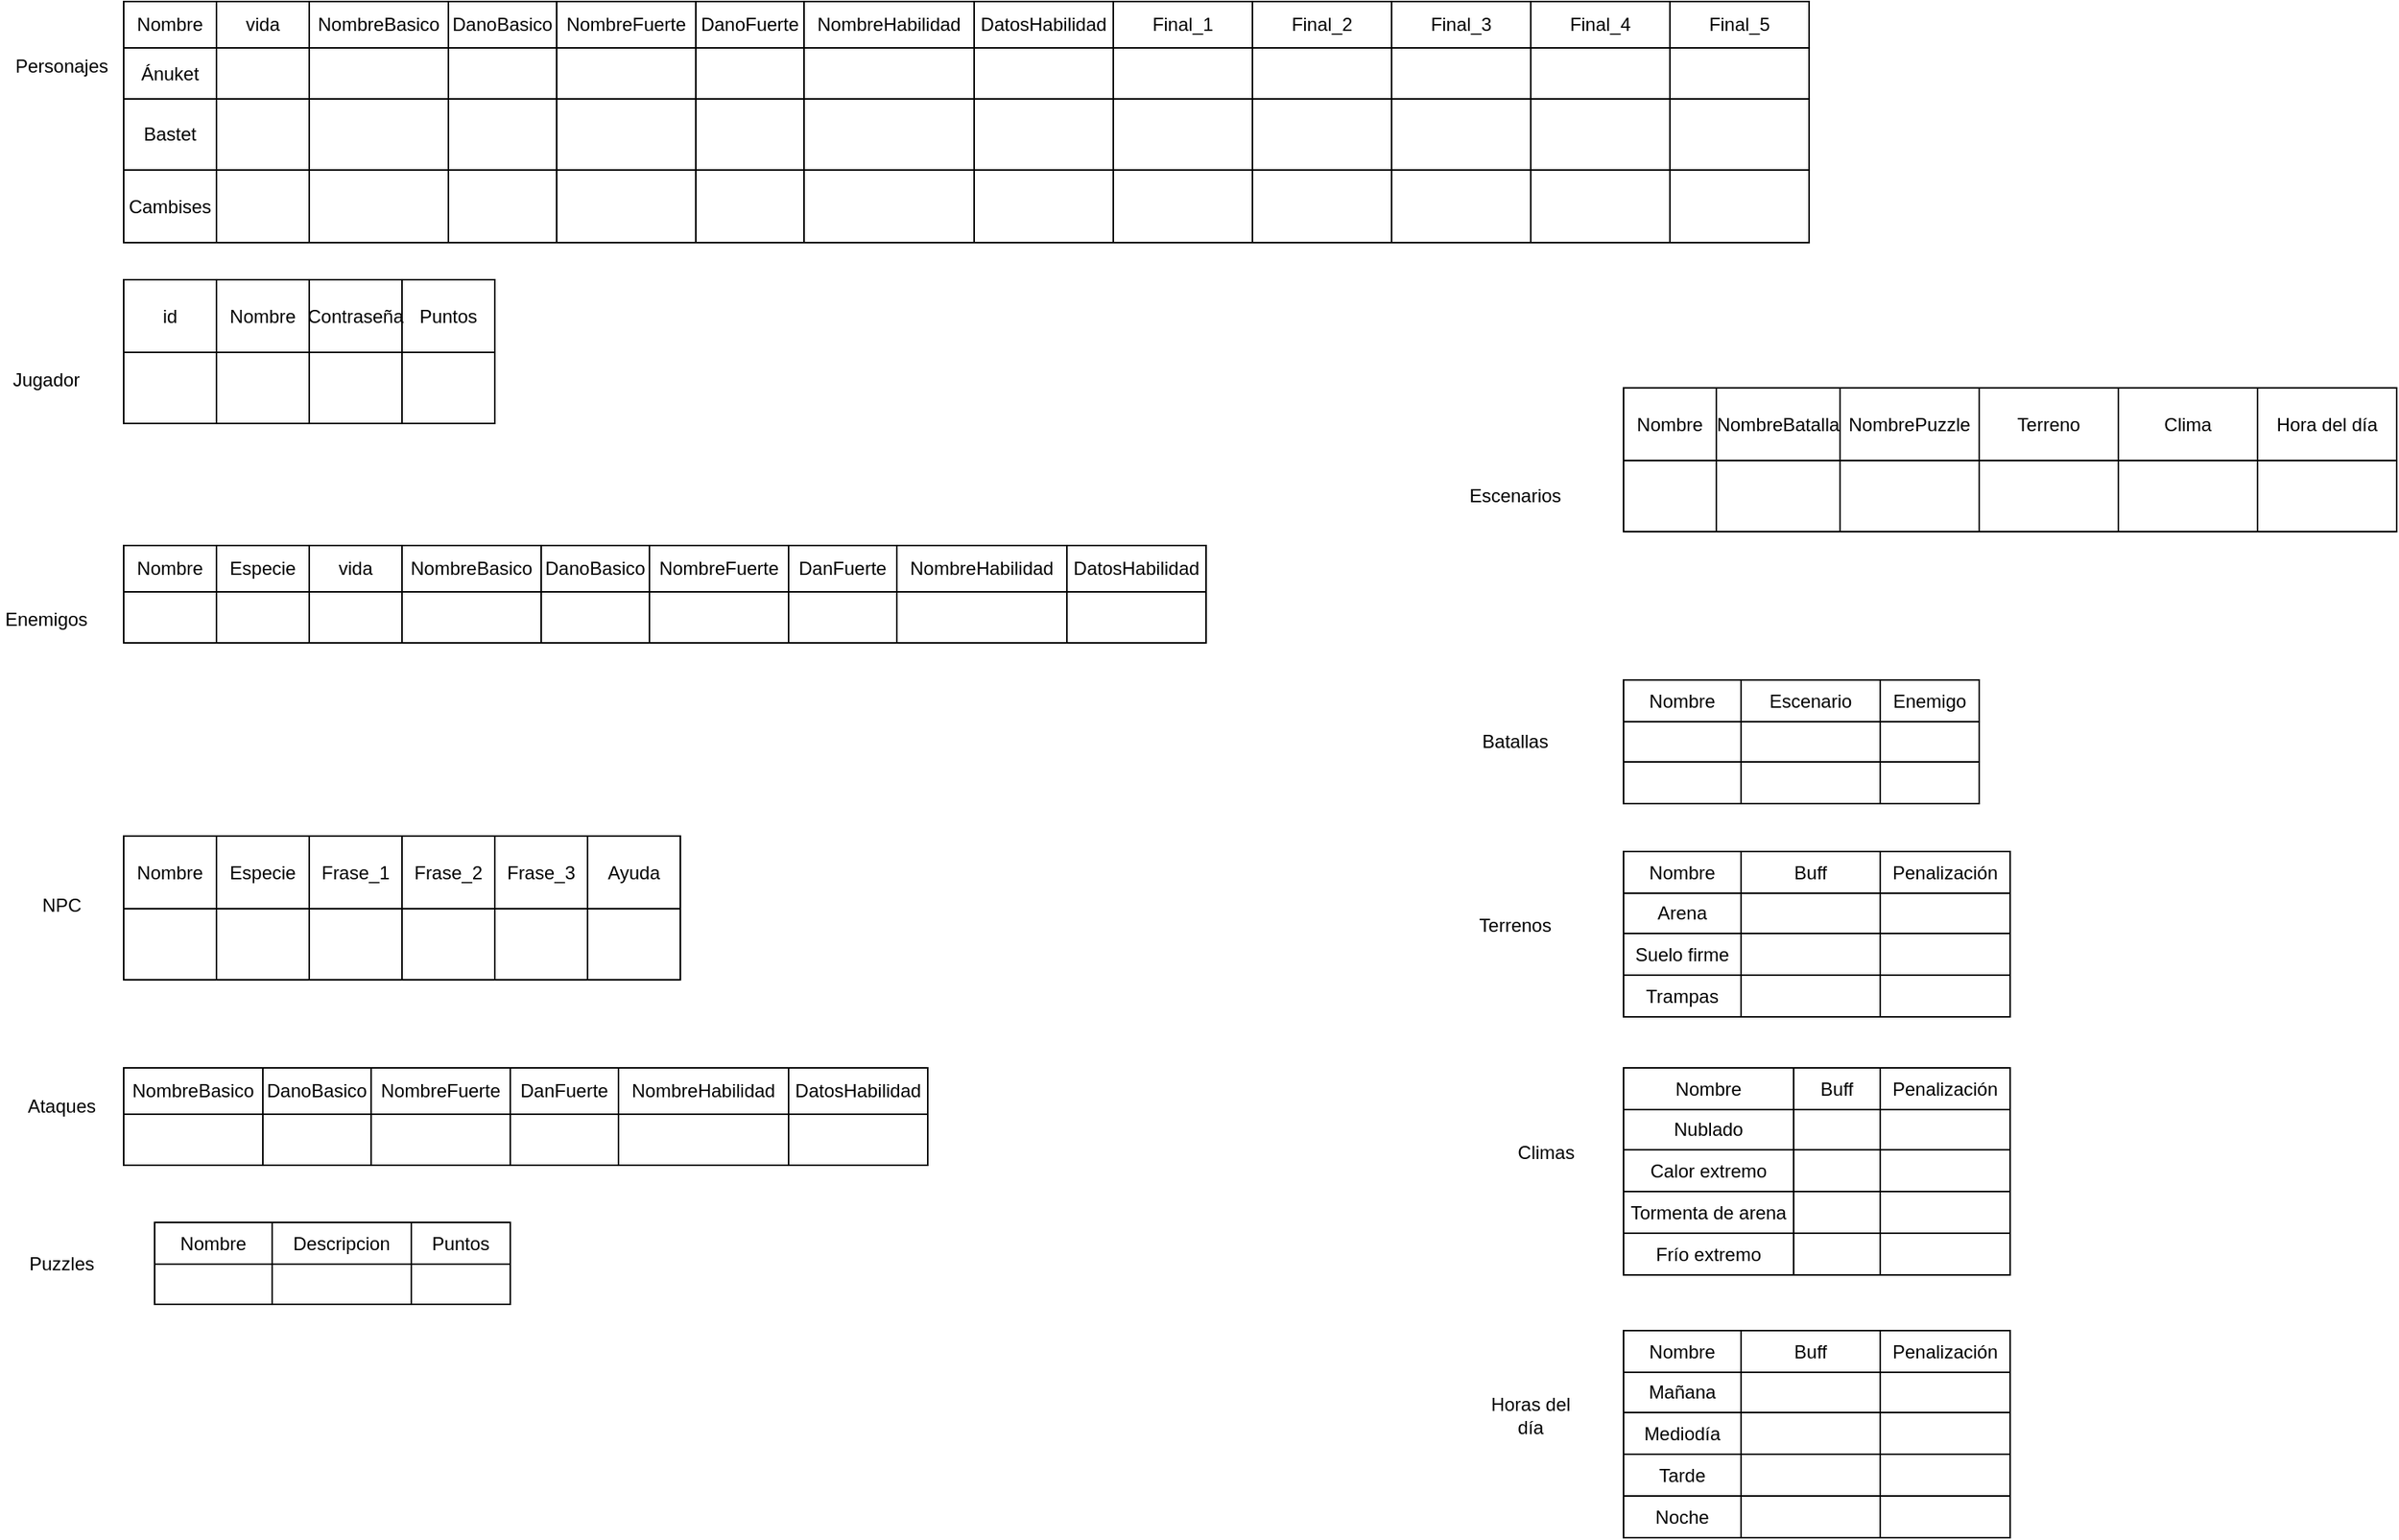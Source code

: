 <mxfile version="27.0.8">
  <diagram name="Página-1" id="SIS0WLoOTYgd5qj39C3Y">
    <mxGraphModel dx="925" dy="586" grid="1" gridSize="10" guides="1" tooltips="1" connect="1" arrows="1" fold="1" page="1" pageScale="1" pageWidth="827" pageHeight="1169" math="0" shadow="0">
      <root>
        <mxCell id="0" />
        <mxCell id="1" parent="0" />
        <mxCell id="rIWqH-wkm96xzd3Cp_YF-1" value="" style="childLayout=tableLayout;recursiveResize=0;shadow=0;fillColor=none;" vertex="1" parent="1">
          <mxGeometry x="80" y="70" width="1090" height="156" as="geometry" />
        </mxCell>
        <mxCell id="rIWqH-wkm96xzd3Cp_YF-43" style="shape=tableRow;horizontal=0;startSize=0;swimlaneHead=0;swimlaneBody=0;top=0;left=0;bottom=0;right=0;dropTarget=0;collapsible=0;recursiveResize=0;expand=0;fontStyle=0;fillColor=none;strokeColor=inherit;" vertex="1" parent="rIWqH-wkm96xzd3Cp_YF-1">
          <mxGeometry width="1090" height="30" as="geometry" />
        </mxCell>
        <mxCell id="rIWqH-wkm96xzd3Cp_YF-44" value="Nombre" style="connectable=0;recursiveResize=0;strokeColor=inherit;fillColor=none;align=center;whiteSpace=wrap;html=1;" vertex="1" parent="rIWqH-wkm96xzd3Cp_YF-43">
          <mxGeometry width="60" height="30" as="geometry">
            <mxRectangle width="60" height="30" as="alternateBounds" />
          </mxGeometry>
        </mxCell>
        <mxCell id="rIWqH-wkm96xzd3Cp_YF-45" value="vida" style="connectable=0;recursiveResize=0;strokeColor=inherit;fillColor=none;align=center;whiteSpace=wrap;html=1;" vertex="1" parent="rIWqH-wkm96xzd3Cp_YF-43">
          <mxGeometry x="60" width="60" height="30" as="geometry">
            <mxRectangle width="60" height="30" as="alternateBounds" />
          </mxGeometry>
        </mxCell>
        <mxCell id="rIWqH-wkm96xzd3Cp_YF-46" value="NombreBasico" style="connectable=0;recursiveResize=0;strokeColor=inherit;fillColor=none;align=center;whiteSpace=wrap;html=1;" vertex="1" parent="rIWqH-wkm96xzd3Cp_YF-43">
          <mxGeometry x="120" width="90" height="30" as="geometry">
            <mxRectangle width="90" height="30" as="alternateBounds" />
          </mxGeometry>
        </mxCell>
        <mxCell id="rIWqH-wkm96xzd3Cp_YF-55" value="DanoBasico" style="connectable=0;recursiveResize=0;strokeColor=inherit;fillColor=none;align=center;whiteSpace=wrap;html=1;" vertex="1" parent="rIWqH-wkm96xzd3Cp_YF-43">
          <mxGeometry x="210" width="70" height="30" as="geometry">
            <mxRectangle width="70" height="30" as="alternateBounds" />
          </mxGeometry>
        </mxCell>
        <mxCell id="rIWqH-wkm96xzd3Cp_YF-59" value="NombreFuerte" style="connectable=0;recursiveResize=0;strokeColor=inherit;fillColor=none;align=center;whiteSpace=wrap;html=1;" vertex="1" parent="rIWqH-wkm96xzd3Cp_YF-43">
          <mxGeometry x="280" width="90" height="30" as="geometry">
            <mxRectangle width="90" height="30" as="alternateBounds" />
          </mxGeometry>
        </mxCell>
        <mxCell id="rIWqH-wkm96xzd3Cp_YF-63" value="DanoFuerte" style="connectable=0;recursiveResize=0;strokeColor=inherit;fillColor=none;align=center;whiteSpace=wrap;html=1;" vertex="1" parent="rIWqH-wkm96xzd3Cp_YF-43">
          <mxGeometry x="370" width="70" height="30" as="geometry">
            <mxRectangle width="70" height="30" as="alternateBounds" />
          </mxGeometry>
        </mxCell>
        <mxCell id="rIWqH-wkm96xzd3Cp_YF-67" value="NombreHabilidad" style="connectable=0;recursiveResize=0;strokeColor=inherit;fillColor=none;align=center;whiteSpace=wrap;html=1;" vertex="1" parent="rIWqH-wkm96xzd3Cp_YF-43">
          <mxGeometry x="440" width="110" height="30" as="geometry">
            <mxRectangle width="110" height="30" as="alternateBounds" />
          </mxGeometry>
        </mxCell>
        <mxCell id="rIWqH-wkm96xzd3Cp_YF-71" value="DatosHabilidad" style="connectable=0;recursiveResize=0;strokeColor=inherit;fillColor=none;align=center;whiteSpace=wrap;html=1;" vertex="1" parent="rIWqH-wkm96xzd3Cp_YF-43">
          <mxGeometry x="550" width="90" height="30" as="geometry">
            <mxRectangle width="90" height="30" as="alternateBounds" />
          </mxGeometry>
        </mxCell>
        <mxCell id="rIWqH-wkm96xzd3Cp_YF-151" value="Final_1" style="connectable=0;recursiveResize=0;strokeColor=inherit;fillColor=none;align=center;whiteSpace=wrap;html=1;" vertex="1" parent="rIWqH-wkm96xzd3Cp_YF-43">
          <mxGeometry x="640" width="90" height="30" as="geometry">
            <mxRectangle width="90" height="30" as="alternateBounds" />
          </mxGeometry>
        </mxCell>
        <mxCell id="rIWqH-wkm96xzd3Cp_YF-155" value="Final_2" style="connectable=0;recursiveResize=0;strokeColor=inherit;fillColor=none;align=center;whiteSpace=wrap;html=1;" vertex="1" parent="rIWqH-wkm96xzd3Cp_YF-43">
          <mxGeometry x="730" width="90" height="30" as="geometry">
            <mxRectangle width="90" height="30" as="alternateBounds" />
          </mxGeometry>
        </mxCell>
        <mxCell id="rIWqH-wkm96xzd3Cp_YF-159" value="Final_3" style="connectable=0;recursiveResize=0;strokeColor=inherit;fillColor=none;align=center;whiteSpace=wrap;html=1;" vertex="1" parent="rIWqH-wkm96xzd3Cp_YF-43">
          <mxGeometry x="820" width="90" height="30" as="geometry">
            <mxRectangle width="90" height="30" as="alternateBounds" />
          </mxGeometry>
        </mxCell>
        <mxCell id="rIWqH-wkm96xzd3Cp_YF-163" value="Final_4" style="connectable=0;recursiveResize=0;strokeColor=inherit;fillColor=none;align=center;whiteSpace=wrap;html=1;" vertex="1" parent="rIWqH-wkm96xzd3Cp_YF-43">
          <mxGeometry x="910" width="90" height="30" as="geometry">
            <mxRectangle width="90" height="30" as="alternateBounds" />
          </mxGeometry>
        </mxCell>
        <mxCell id="rIWqH-wkm96xzd3Cp_YF-167" value="Final_5" style="connectable=0;recursiveResize=0;strokeColor=inherit;fillColor=none;align=center;whiteSpace=wrap;html=1;" vertex="1" parent="rIWqH-wkm96xzd3Cp_YF-43">
          <mxGeometry x="1000" width="90" height="30" as="geometry">
            <mxRectangle width="90" height="30" as="alternateBounds" />
          </mxGeometry>
        </mxCell>
        <mxCell id="rIWqH-wkm96xzd3Cp_YF-2" value="" style="shape=tableRow;horizontal=0;startSize=0;swimlaneHead=0;swimlaneBody=0;top=0;left=0;bottom=0;right=0;dropTarget=0;collapsible=0;recursiveResize=0;expand=0;fontStyle=0;fillColor=none;strokeColor=inherit;" vertex="1" parent="rIWqH-wkm96xzd3Cp_YF-1">
          <mxGeometry y="30" width="1090" height="33" as="geometry" />
        </mxCell>
        <mxCell id="rIWqH-wkm96xzd3Cp_YF-3" value="Ánuket" style="connectable=0;recursiveResize=0;strokeColor=inherit;fillColor=none;align=center;whiteSpace=wrap;html=1;" vertex="1" parent="rIWqH-wkm96xzd3Cp_YF-2">
          <mxGeometry width="60" height="33" as="geometry">
            <mxRectangle width="60" height="33" as="alternateBounds" />
          </mxGeometry>
        </mxCell>
        <mxCell id="rIWqH-wkm96xzd3Cp_YF-4" value="" style="connectable=0;recursiveResize=0;strokeColor=inherit;fillColor=none;align=center;whiteSpace=wrap;html=1;" vertex="1" parent="rIWqH-wkm96xzd3Cp_YF-2">
          <mxGeometry x="60" width="60" height="33" as="geometry">
            <mxRectangle width="60" height="33" as="alternateBounds" />
          </mxGeometry>
        </mxCell>
        <mxCell id="rIWqH-wkm96xzd3Cp_YF-5" value="" style="connectable=0;recursiveResize=0;strokeColor=inherit;fillColor=none;align=center;whiteSpace=wrap;html=1;" vertex="1" parent="rIWqH-wkm96xzd3Cp_YF-2">
          <mxGeometry x="120" width="90" height="33" as="geometry">
            <mxRectangle width="90" height="33" as="alternateBounds" />
          </mxGeometry>
        </mxCell>
        <mxCell id="rIWqH-wkm96xzd3Cp_YF-56" style="connectable=0;recursiveResize=0;strokeColor=inherit;fillColor=none;align=center;whiteSpace=wrap;html=1;" vertex="1" parent="rIWqH-wkm96xzd3Cp_YF-2">
          <mxGeometry x="210" width="70" height="33" as="geometry">
            <mxRectangle width="70" height="33" as="alternateBounds" />
          </mxGeometry>
        </mxCell>
        <mxCell id="rIWqH-wkm96xzd3Cp_YF-60" style="connectable=0;recursiveResize=0;strokeColor=inherit;fillColor=none;align=center;whiteSpace=wrap;html=1;" vertex="1" parent="rIWqH-wkm96xzd3Cp_YF-2">
          <mxGeometry x="280" width="90" height="33" as="geometry">
            <mxRectangle width="90" height="33" as="alternateBounds" />
          </mxGeometry>
        </mxCell>
        <mxCell id="rIWqH-wkm96xzd3Cp_YF-64" style="connectable=0;recursiveResize=0;strokeColor=inherit;fillColor=none;align=center;whiteSpace=wrap;html=1;" vertex="1" parent="rIWqH-wkm96xzd3Cp_YF-2">
          <mxGeometry x="370" width="70" height="33" as="geometry">
            <mxRectangle width="70" height="33" as="alternateBounds" />
          </mxGeometry>
        </mxCell>
        <mxCell id="rIWqH-wkm96xzd3Cp_YF-68" style="connectable=0;recursiveResize=0;strokeColor=inherit;fillColor=none;align=center;whiteSpace=wrap;html=1;" vertex="1" parent="rIWqH-wkm96xzd3Cp_YF-2">
          <mxGeometry x="440" width="110" height="33" as="geometry">
            <mxRectangle width="110" height="33" as="alternateBounds" />
          </mxGeometry>
        </mxCell>
        <mxCell id="rIWqH-wkm96xzd3Cp_YF-72" style="connectable=0;recursiveResize=0;strokeColor=inherit;fillColor=none;align=center;whiteSpace=wrap;html=1;" vertex="1" parent="rIWqH-wkm96xzd3Cp_YF-2">
          <mxGeometry x="550" width="90" height="33" as="geometry">
            <mxRectangle width="90" height="33" as="alternateBounds" />
          </mxGeometry>
        </mxCell>
        <mxCell id="rIWqH-wkm96xzd3Cp_YF-152" style="connectable=0;recursiveResize=0;strokeColor=inherit;fillColor=none;align=center;whiteSpace=wrap;html=1;" vertex="1" parent="rIWqH-wkm96xzd3Cp_YF-2">
          <mxGeometry x="640" width="90" height="33" as="geometry">
            <mxRectangle width="90" height="33" as="alternateBounds" />
          </mxGeometry>
        </mxCell>
        <mxCell id="rIWqH-wkm96xzd3Cp_YF-156" style="connectable=0;recursiveResize=0;strokeColor=inherit;fillColor=none;align=center;whiteSpace=wrap;html=1;" vertex="1" parent="rIWqH-wkm96xzd3Cp_YF-2">
          <mxGeometry x="730" width="90" height="33" as="geometry">
            <mxRectangle width="90" height="33" as="alternateBounds" />
          </mxGeometry>
        </mxCell>
        <mxCell id="rIWqH-wkm96xzd3Cp_YF-160" style="connectable=0;recursiveResize=0;strokeColor=inherit;fillColor=none;align=center;whiteSpace=wrap;html=1;" vertex="1" parent="rIWqH-wkm96xzd3Cp_YF-2">
          <mxGeometry x="820" width="90" height="33" as="geometry">
            <mxRectangle width="90" height="33" as="alternateBounds" />
          </mxGeometry>
        </mxCell>
        <mxCell id="rIWqH-wkm96xzd3Cp_YF-164" style="connectable=0;recursiveResize=0;strokeColor=inherit;fillColor=none;align=center;whiteSpace=wrap;html=1;" vertex="1" parent="rIWqH-wkm96xzd3Cp_YF-2">
          <mxGeometry x="910" width="90" height="33" as="geometry">
            <mxRectangle width="90" height="33" as="alternateBounds" />
          </mxGeometry>
        </mxCell>
        <mxCell id="rIWqH-wkm96xzd3Cp_YF-168" style="connectable=0;recursiveResize=0;strokeColor=inherit;fillColor=none;align=center;whiteSpace=wrap;html=1;" vertex="1" parent="rIWqH-wkm96xzd3Cp_YF-2">
          <mxGeometry x="1000" width="90" height="33" as="geometry">
            <mxRectangle width="90" height="33" as="alternateBounds" />
          </mxGeometry>
        </mxCell>
        <mxCell id="rIWqH-wkm96xzd3Cp_YF-6" style="shape=tableRow;horizontal=0;startSize=0;swimlaneHead=0;swimlaneBody=0;top=0;left=0;bottom=0;right=0;dropTarget=0;collapsible=0;recursiveResize=0;expand=0;fontStyle=0;fillColor=none;strokeColor=inherit;" vertex="1" parent="rIWqH-wkm96xzd3Cp_YF-1">
          <mxGeometry y="63" width="1090" height="46" as="geometry" />
        </mxCell>
        <mxCell id="rIWqH-wkm96xzd3Cp_YF-7" value="Bastet" style="connectable=0;recursiveResize=0;strokeColor=inherit;fillColor=none;align=center;whiteSpace=wrap;html=1;" vertex="1" parent="rIWqH-wkm96xzd3Cp_YF-6">
          <mxGeometry width="60" height="46" as="geometry">
            <mxRectangle width="60" height="46" as="alternateBounds" />
          </mxGeometry>
        </mxCell>
        <mxCell id="rIWqH-wkm96xzd3Cp_YF-8" value="" style="connectable=0;recursiveResize=0;strokeColor=inherit;fillColor=none;align=center;whiteSpace=wrap;html=1;" vertex="1" parent="rIWqH-wkm96xzd3Cp_YF-6">
          <mxGeometry x="60" width="60" height="46" as="geometry">
            <mxRectangle width="60" height="46" as="alternateBounds" />
          </mxGeometry>
        </mxCell>
        <mxCell id="rIWqH-wkm96xzd3Cp_YF-9" value="" style="connectable=0;recursiveResize=0;strokeColor=inherit;fillColor=none;align=center;whiteSpace=wrap;html=1;" vertex="1" parent="rIWqH-wkm96xzd3Cp_YF-6">
          <mxGeometry x="120" width="90" height="46" as="geometry">
            <mxRectangle width="90" height="46" as="alternateBounds" />
          </mxGeometry>
        </mxCell>
        <mxCell id="rIWqH-wkm96xzd3Cp_YF-57" style="connectable=0;recursiveResize=0;strokeColor=inherit;fillColor=none;align=center;whiteSpace=wrap;html=1;" vertex="1" parent="rIWqH-wkm96xzd3Cp_YF-6">
          <mxGeometry x="210" width="70" height="46" as="geometry">
            <mxRectangle width="70" height="46" as="alternateBounds" />
          </mxGeometry>
        </mxCell>
        <mxCell id="rIWqH-wkm96xzd3Cp_YF-61" style="connectable=0;recursiveResize=0;strokeColor=inherit;fillColor=none;align=center;whiteSpace=wrap;html=1;" vertex="1" parent="rIWqH-wkm96xzd3Cp_YF-6">
          <mxGeometry x="280" width="90" height="46" as="geometry">
            <mxRectangle width="90" height="46" as="alternateBounds" />
          </mxGeometry>
        </mxCell>
        <mxCell id="rIWqH-wkm96xzd3Cp_YF-65" style="connectable=0;recursiveResize=0;strokeColor=inherit;fillColor=none;align=center;whiteSpace=wrap;html=1;" vertex="1" parent="rIWqH-wkm96xzd3Cp_YF-6">
          <mxGeometry x="370" width="70" height="46" as="geometry">
            <mxRectangle width="70" height="46" as="alternateBounds" />
          </mxGeometry>
        </mxCell>
        <mxCell id="rIWqH-wkm96xzd3Cp_YF-69" style="connectable=0;recursiveResize=0;strokeColor=inherit;fillColor=none;align=center;whiteSpace=wrap;html=1;" vertex="1" parent="rIWqH-wkm96xzd3Cp_YF-6">
          <mxGeometry x="440" width="110" height="46" as="geometry">
            <mxRectangle width="110" height="46" as="alternateBounds" />
          </mxGeometry>
        </mxCell>
        <mxCell id="rIWqH-wkm96xzd3Cp_YF-73" style="connectable=0;recursiveResize=0;strokeColor=inherit;fillColor=none;align=center;whiteSpace=wrap;html=1;" vertex="1" parent="rIWqH-wkm96xzd3Cp_YF-6">
          <mxGeometry x="550" width="90" height="46" as="geometry">
            <mxRectangle width="90" height="46" as="alternateBounds" />
          </mxGeometry>
        </mxCell>
        <mxCell id="rIWqH-wkm96xzd3Cp_YF-153" style="connectable=0;recursiveResize=0;strokeColor=inherit;fillColor=none;align=center;whiteSpace=wrap;html=1;" vertex="1" parent="rIWqH-wkm96xzd3Cp_YF-6">
          <mxGeometry x="640" width="90" height="46" as="geometry">
            <mxRectangle width="90" height="46" as="alternateBounds" />
          </mxGeometry>
        </mxCell>
        <mxCell id="rIWqH-wkm96xzd3Cp_YF-157" style="connectable=0;recursiveResize=0;strokeColor=inherit;fillColor=none;align=center;whiteSpace=wrap;html=1;" vertex="1" parent="rIWqH-wkm96xzd3Cp_YF-6">
          <mxGeometry x="730" width="90" height="46" as="geometry">
            <mxRectangle width="90" height="46" as="alternateBounds" />
          </mxGeometry>
        </mxCell>
        <mxCell id="rIWqH-wkm96xzd3Cp_YF-161" style="connectable=0;recursiveResize=0;strokeColor=inherit;fillColor=none;align=center;whiteSpace=wrap;html=1;" vertex="1" parent="rIWqH-wkm96xzd3Cp_YF-6">
          <mxGeometry x="820" width="90" height="46" as="geometry">
            <mxRectangle width="90" height="46" as="alternateBounds" />
          </mxGeometry>
        </mxCell>
        <mxCell id="rIWqH-wkm96xzd3Cp_YF-165" style="connectable=0;recursiveResize=0;strokeColor=inherit;fillColor=none;align=center;whiteSpace=wrap;html=1;" vertex="1" parent="rIWqH-wkm96xzd3Cp_YF-6">
          <mxGeometry x="910" width="90" height="46" as="geometry">
            <mxRectangle width="90" height="46" as="alternateBounds" />
          </mxGeometry>
        </mxCell>
        <mxCell id="rIWqH-wkm96xzd3Cp_YF-169" style="connectable=0;recursiveResize=0;strokeColor=inherit;fillColor=none;align=center;whiteSpace=wrap;html=1;" vertex="1" parent="rIWqH-wkm96xzd3Cp_YF-6">
          <mxGeometry x="1000" width="90" height="46" as="geometry">
            <mxRectangle width="90" height="46" as="alternateBounds" />
          </mxGeometry>
        </mxCell>
        <mxCell id="rIWqH-wkm96xzd3Cp_YF-10" style="shape=tableRow;horizontal=0;startSize=0;swimlaneHead=0;swimlaneBody=0;top=0;left=0;bottom=0;right=0;dropTarget=0;collapsible=0;recursiveResize=0;expand=0;fontStyle=0;fillColor=none;strokeColor=inherit;" vertex="1" parent="rIWqH-wkm96xzd3Cp_YF-1">
          <mxGeometry y="109" width="1090" height="47" as="geometry" />
        </mxCell>
        <mxCell id="rIWqH-wkm96xzd3Cp_YF-11" value="Cambises" style="connectable=0;recursiveResize=0;strokeColor=inherit;fillColor=none;align=center;whiteSpace=wrap;html=1;" vertex="1" parent="rIWqH-wkm96xzd3Cp_YF-10">
          <mxGeometry width="60" height="47" as="geometry">
            <mxRectangle width="60" height="47" as="alternateBounds" />
          </mxGeometry>
        </mxCell>
        <mxCell id="rIWqH-wkm96xzd3Cp_YF-12" value="" style="connectable=0;recursiveResize=0;strokeColor=inherit;fillColor=none;align=center;whiteSpace=wrap;html=1;" vertex="1" parent="rIWqH-wkm96xzd3Cp_YF-10">
          <mxGeometry x="60" width="60" height="47" as="geometry">
            <mxRectangle width="60" height="47" as="alternateBounds" />
          </mxGeometry>
        </mxCell>
        <mxCell id="rIWqH-wkm96xzd3Cp_YF-13" value="" style="connectable=0;recursiveResize=0;strokeColor=inherit;fillColor=none;align=center;whiteSpace=wrap;html=1;" vertex="1" parent="rIWqH-wkm96xzd3Cp_YF-10">
          <mxGeometry x="120" width="90" height="47" as="geometry">
            <mxRectangle width="90" height="47" as="alternateBounds" />
          </mxGeometry>
        </mxCell>
        <mxCell id="rIWqH-wkm96xzd3Cp_YF-58" style="connectable=0;recursiveResize=0;strokeColor=inherit;fillColor=none;align=center;whiteSpace=wrap;html=1;" vertex="1" parent="rIWqH-wkm96xzd3Cp_YF-10">
          <mxGeometry x="210" width="70" height="47" as="geometry">
            <mxRectangle width="70" height="47" as="alternateBounds" />
          </mxGeometry>
        </mxCell>
        <mxCell id="rIWqH-wkm96xzd3Cp_YF-62" style="connectable=0;recursiveResize=0;strokeColor=inherit;fillColor=none;align=center;whiteSpace=wrap;html=1;" vertex="1" parent="rIWqH-wkm96xzd3Cp_YF-10">
          <mxGeometry x="280" width="90" height="47" as="geometry">
            <mxRectangle width="90" height="47" as="alternateBounds" />
          </mxGeometry>
        </mxCell>
        <mxCell id="rIWqH-wkm96xzd3Cp_YF-66" style="connectable=0;recursiveResize=0;strokeColor=inherit;fillColor=none;align=center;whiteSpace=wrap;html=1;" vertex="1" parent="rIWqH-wkm96xzd3Cp_YF-10">
          <mxGeometry x="370" width="70" height="47" as="geometry">
            <mxRectangle width="70" height="47" as="alternateBounds" />
          </mxGeometry>
        </mxCell>
        <mxCell id="rIWqH-wkm96xzd3Cp_YF-70" style="connectable=0;recursiveResize=0;strokeColor=inherit;fillColor=none;align=center;whiteSpace=wrap;html=1;" vertex="1" parent="rIWqH-wkm96xzd3Cp_YF-10">
          <mxGeometry x="440" width="110" height="47" as="geometry">
            <mxRectangle width="110" height="47" as="alternateBounds" />
          </mxGeometry>
        </mxCell>
        <mxCell id="rIWqH-wkm96xzd3Cp_YF-74" style="connectable=0;recursiveResize=0;strokeColor=inherit;fillColor=none;align=center;whiteSpace=wrap;html=1;" vertex="1" parent="rIWqH-wkm96xzd3Cp_YF-10">
          <mxGeometry x="550" width="90" height="47" as="geometry">
            <mxRectangle width="90" height="47" as="alternateBounds" />
          </mxGeometry>
        </mxCell>
        <mxCell id="rIWqH-wkm96xzd3Cp_YF-154" style="connectable=0;recursiveResize=0;strokeColor=inherit;fillColor=none;align=center;whiteSpace=wrap;html=1;" vertex="1" parent="rIWqH-wkm96xzd3Cp_YF-10">
          <mxGeometry x="640" width="90" height="47" as="geometry">
            <mxRectangle width="90" height="47" as="alternateBounds" />
          </mxGeometry>
        </mxCell>
        <mxCell id="rIWqH-wkm96xzd3Cp_YF-158" style="connectable=0;recursiveResize=0;strokeColor=inherit;fillColor=none;align=center;whiteSpace=wrap;html=1;" vertex="1" parent="rIWqH-wkm96xzd3Cp_YF-10">
          <mxGeometry x="730" width="90" height="47" as="geometry">
            <mxRectangle width="90" height="47" as="alternateBounds" />
          </mxGeometry>
        </mxCell>
        <mxCell id="rIWqH-wkm96xzd3Cp_YF-162" style="connectable=0;recursiveResize=0;strokeColor=inherit;fillColor=none;align=center;whiteSpace=wrap;html=1;" vertex="1" parent="rIWqH-wkm96xzd3Cp_YF-10">
          <mxGeometry x="820" width="90" height="47" as="geometry">
            <mxRectangle width="90" height="47" as="alternateBounds" />
          </mxGeometry>
        </mxCell>
        <mxCell id="rIWqH-wkm96xzd3Cp_YF-166" style="connectable=0;recursiveResize=0;strokeColor=inherit;fillColor=none;align=center;whiteSpace=wrap;html=1;" vertex="1" parent="rIWqH-wkm96xzd3Cp_YF-10">
          <mxGeometry x="910" width="90" height="47" as="geometry">
            <mxRectangle width="90" height="47" as="alternateBounds" />
          </mxGeometry>
        </mxCell>
        <mxCell id="rIWqH-wkm96xzd3Cp_YF-170" style="connectable=0;recursiveResize=0;strokeColor=inherit;fillColor=none;align=center;whiteSpace=wrap;html=1;" vertex="1" parent="rIWqH-wkm96xzd3Cp_YF-10">
          <mxGeometry x="1000" width="90" height="47" as="geometry">
            <mxRectangle width="90" height="47" as="alternateBounds" />
          </mxGeometry>
        </mxCell>
        <mxCell id="rIWqH-wkm96xzd3Cp_YF-14" value="Personajes" style="text;html=1;align=center;verticalAlign=middle;whiteSpace=wrap;rounded=0;" vertex="1" parent="1">
          <mxGeometry x="10" y="97" width="60" height="30" as="geometry" />
        </mxCell>
        <mxCell id="rIWqH-wkm96xzd3Cp_YF-15" value="Jugador" style="text;html=1;align=center;verticalAlign=middle;whiteSpace=wrap;rounded=0;" vertex="1" parent="1">
          <mxGeometry y="300" width="60" height="30" as="geometry" />
        </mxCell>
        <mxCell id="rIWqH-wkm96xzd3Cp_YF-16" value="Enemigos" style="text;html=1;align=center;verticalAlign=middle;whiteSpace=wrap;rounded=0;" vertex="1" parent="1">
          <mxGeometry y="455" width="60" height="30" as="geometry" />
        </mxCell>
        <mxCell id="rIWqH-wkm96xzd3Cp_YF-17" value="" style="childLayout=tableLayout;recursiveResize=0;shadow=0;fillColor=none;" vertex="1" parent="1">
          <mxGeometry x="80" y="250" width="240" height="93" as="geometry" />
        </mxCell>
        <mxCell id="rIWqH-wkm96xzd3Cp_YF-18" value="" style="shape=tableRow;horizontal=0;startSize=0;swimlaneHead=0;swimlaneBody=0;top=0;left=0;bottom=0;right=0;dropTarget=0;collapsible=0;recursiveResize=0;expand=0;fontStyle=0;fillColor=none;strokeColor=inherit;" vertex="1" parent="rIWqH-wkm96xzd3Cp_YF-17">
          <mxGeometry width="240" height="47" as="geometry" />
        </mxCell>
        <mxCell id="rIWqH-wkm96xzd3Cp_YF-19" value="id" style="connectable=0;recursiveResize=0;strokeColor=inherit;fillColor=none;align=center;whiteSpace=wrap;html=1;" vertex="1" parent="rIWqH-wkm96xzd3Cp_YF-18">
          <mxGeometry width="60" height="47" as="geometry">
            <mxRectangle width="60" height="47" as="alternateBounds" />
          </mxGeometry>
        </mxCell>
        <mxCell id="rIWqH-wkm96xzd3Cp_YF-20" value="Nombre" style="connectable=0;recursiveResize=0;strokeColor=inherit;fillColor=none;align=center;whiteSpace=wrap;html=1;" vertex="1" parent="rIWqH-wkm96xzd3Cp_YF-18">
          <mxGeometry x="60" width="60" height="47" as="geometry">
            <mxRectangle width="60" height="47" as="alternateBounds" />
          </mxGeometry>
        </mxCell>
        <mxCell id="rIWqH-wkm96xzd3Cp_YF-21" value="Contraseña" style="connectable=0;recursiveResize=0;strokeColor=inherit;fillColor=none;align=center;whiteSpace=wrap;html=1;" vertex="1" parent="rIWqH-wkm96xzd3Cp_YF-18">
          <mxGeometry x="120" width="60" height="47" as="geometry">
            <mxRectangle width="60" height="47" as="alternateBounds" />
          </mxGeometry>
        </mxCell>
        <mxCell id="rIWqH-wkm96xzd3Cp_YF-88" value="Puntos" style="connectable=0;recursiveResize=0;strokeColor=inherit;fillColor=none;align=center;whiteSpace=wrap;html=1;" vertex="1" parent="rIWqH-wkm96xzd3Cp_YF-18">
          <mxGeometry x="180" width="60" height="47" as="geometry">
            <mxRectangle width="60" height="47" as="alternateBounds" />
          </mxGeometry>
        </mxCell>
        <mxCell id="rIWqH-wkm96xzd3Cp_YF-22" style="shape=tableRow;horizontal=0;startSize=0;swimlaneHead=0;swimlaneBody=0;top=0;left=0;bottom=0;right=0;dropTarget=0;collapsible=0;recursiveResize=0;expand=0;fontStyle=0;fillColor=none;strokeColor=inherit;" vertex="1" parent="rIWqH-wkm96xzd3Cp_YF-17">
          <mxGeometry y="47" width="240" height="46" as="geometry" />
        </mxCell>
        <mxCell id="rIWqH-wkm96xzd3Cp_YF-23" value="" style="connectable=0;recursiveResize=0;strokeColor=inherit;fillColor=none;align=center;whiteSpace=wrap;html=1;" vertex="1" parent="rIWqH-wkm96xzd3Cp_YF-22">
          <mxGeometry width="60" height="46" as="geometry">
            <mxRectangle width="60" height="46" as="alternateBounds" />
          </mxGeometry>
        </mxCell>
        <mxCell id="rIWqH-wkm96xzd3Cp_YF-24" value="" style="connectable=0;recursiveResize=0;strokeColor=inherit;fillColor=none;align=center;whiteSpace=wrap;html=1;" vertex="1" parent="rIWqH-wkm96xzd3Cp_YF-22">
          <mxGeometry x="60" width="60" height="46" as="geometry">
            <mxRectangle width="60" height="46" as="alternateBounds" />
          </mxGeometry>
        </mxCell>
        <mxCell id="rIWqH-wkm96xzd3Cp_YF-25" value="" style="connectable=0;recursiveResize=0;strokeColor=inherit;fillColor=none;align=center;whiteSpace=wrap;html=1;" vertex="1" parent="rIWqH-wkm96xzd3Cp_YF-22">
          <mxGeometry x="120" width="60" height="46" as="geometry">
            <mxRectangle width="60" height="46" as="alternateBounds" />
          </mxGeometry>
        </mxCell>
        <mxCell id="rIWqH-wkm96xzd3Cp_YF-89" style="connectable=0;recursiveResize=0;strokeColor=inherit;fillColor=none;align=center;whiteSpace=wrap;html=1;" vertex="1" parent="rIWqH-wkm96xzd3Cp_YF-22">
          <mxGeometry x="180" width="60" height="46" as="geometry">
            <mxRectangle width="60" height="46" as="alternateBounds" />
          </mxGeometry>
        </mxCell>
        <mxCell id="rIWqH-wkm96xzd3Cp_YF-91" value="" style="childLayout=tableLayout;recursiveResize=0;shadow=0;fillColor=none;" vertex="1" parent="1">
          <mxGeometry x="80" y="422" width="700" height="63" as="geometry" />
        </mxCell>
        <mxCell id="rIWqH-wkm96xzd3Cp_YF-92" style="shape=tableRow;horizontal=0;startSize=0;swimlaneHead=0;swimlaneBody=0;top=0;left=0;bottom=0;right=0;dropTarget=0;collapsible=0;recursiveResize=0;expand=0;fontStyle=0;fillColor=none;strokeColor=inherit;" vertex="1" parent="rIWqH-wkm96xzd3Cp_YF-91">
          <mxGeometry width="700" height="30" as="geometry" />
        </mxCell>
        <mxCell id="rIWqH-wkm96xzd3Cp_YF-93" value="Nombre" style="connectable=0;recursiveResize=0;strokeColor=inherit;fillColor=none;align=center;whiteSpace=wrap;html=1;" vertex="1" parent="rIWqH-wkm96xzd3Cp_YF-92">
          <mxGeometry width="60" height="30" as="geometry">
            <mxRectangle width="60" height="30" as="alternateBounds" />
          </mxGeometry>
        </mxCell>
        <mxCell id="rIWqH-wkm96xzd3Cp_YF-175" value="Especie" style="connectable=0;recursiveResize=0;strokeColor=inherit;fillColor=none;align=center;whiteSpace=wrap;html=1;" vertex="1" parent="rIWqH-wkm96xzd3Cp_YF-92">
          <mxGeometry x="60" width="60" height="30" as="geometry">
            <mxRectangle width="60" height="30" as="alternateBounds" />
          </mxGeometry>
        </mxCell>
        <mxCell id="rIWqH-wkm96xzd3Cp_YF-94" value="vida" style="connectable=0;recursiveResize=0;strokeColor=inherit;fillColor=none;align=center;whiteSpace=wrap;html=1;" vertex="1" parent="rIWqH-wkm96xzd3Cp_YF-92">
          <mxGeometry x="120" width="60" height="30" as="geometry">
            <mxRectangle width="60" height="30" as="alternateBounds" />
          </mxGeometry>
        </mxCell>
        <mxCell id="rIWqH-wkm96xzd3Cp_YF-95" value="NombreBasico" style="connectable=0;recursiveResize=0;strokeColor=inherit;fillColor=none;align=center;whiteSpace=wrap;html=1;" vertex="1" parent="rIWqH-wkm96xzd3Cp_YF-92">
          <mxGeometry x="180" width="90" height="30" as="geometry">
            <mxRectangle width="90" height="30" as="alternateBounds" />
          </mxGeometry>
        </mxCell>
        <mxCell id="rIWqH-wkm96xzd3Cp_YF-96" value="DanoBasico" style="connectable=0;recursiveResize=0;strokeColor=inherit;fillColor=none;align=center;whiteSpace=wrap;html=1;" vertex="1" parent="rIWqH-wkm96xzd3Cp_YF-92">
          <mxGeometry x="270" width="70" height="30" as="geometry">
            <mxRectangle width="70" height="30" as="alternateBounds" />
          </mxGeometry>
        </mxCell>
        <mxCell id="rIWqH-wkm96xzd3Cp_YF-97" value="NombreFuerte" style="connectable=0;recursiveResize=0;strokeColor=inherit;fillColor=none;align=center;whiteSpace=wrap;html=1;" vertex="1" parent="rIWqH-wkm96xzd3Cp_YF-92">
          <mxGeometry x="340" width="90" height="30" as="geometry">
            <mxRectangle width="90" height="30" as="alternateBounds" />
          </mxGeometry>
        </mxCell>
        <mxCell id="rIWqH-wkm96xzd3Cp_YF-98" value="DanFuerte" style="connectable=0;recursiveResize=0;strokeColor=inherit;fillColor=none;align=center;whiteSpace=wrap;html=1;" vertex="1" parent="rIWqH-wkm96xzd3Cp_YF-92">
          <mxGeometry x="430" width="70" height="30" as="geometry">
            <mxRectangle width="70" height="30" as="alternateBounds" />
          </mxGeometry>
        </mxCell>
        <mxCell id="rIWqH-wkm96xzd3Cp_YF-99" value="NombreHabilidad" style="connectable=0;recursiveResize=0;strokeColor=inherit;fillColor=none;align=center;whiteSpace=wrap;html=1;" vertex="1" parent="rIWqH-wkm96xzd3Cp_YF-92">
          <mxGeometry x="500" width="110" height="30" as="geometry">
            <mxRectangle width="110" height="30" as="alternateBounds" />
          </mxGeometry>
        </mxCell>
        <mxCell id="rIWqH-wkm96xzd3Cp_YF-100" value="DatosHabilidad" style="connectable=0;recursiveResize=0;strokeColor=inherit;fillColor=none;align=center;whiteSpace=wrap;html=1;" vertex="1" parent="rIWqH-wkm96xzd3Cp_YF-92">
          <mxGeometry x="610" width="90" height="30" as="geometry">
            <mxRectangle width="90" height="30" as="alternateBounds" />
          </mxGeometry>
        </mxCell>
        <mxCell id="rIWqH-wkm96xzd3Cp_YF-101" value="" style="shape=tableRow;horizontal=0;startSize=0;swimlaneHead=0;swimlaneBody=0;top=0;left=0;bottom=0;right=0;dropTarget=0;collapsible=0;recursiveResize=0;expand=0;fontStyle=0;fillColor=none;strokeColor=inherit;" vertex="1" parent="rIWqH-wkm96xzd3Cp_YF-91">
          <mxGeometry y="30" width="700" height="33" as="geometry" />
        </mxCell>
        <mxCell id="rIWqH-wkm96xzd3Cp_YF-102" value="" style="connectable=0;recursiveResize=0;strokeColor=inherit;fillColor=none;align=center;whiteSpace=wrap;html=1;" vertex="1" parent="rIWqH-wkm96xzd3Cp_YF-101">
          <mxGeometry width="60" height="33" as="geometry">
            <mxRectangle width="60" height="33" as="alternateBounds" />
          </mxGeometry>
        </mxCell>
        <mxCell id="rIWqH-wkm96xzd3Cp_YF-176" style="connectable=0;recursiveResize=0;strokeColor=inherit;fillColor=none;align=center;whiteSpace=wrap;html=1;" vertex="1" parent="rIWqH-wkm96xzd3Cp_YF-101">
          <mxGeometry x="60" width="60" height="33" as="geometry">
            <mxRectangle width="60" height="33" as="alternateBounds" />
          </mxGeometry>
        </mxCell>
        <mxCell id="rIWqH-wkm96xzd3Cp_YF-103" value="" style="connectable=0;recursiveResize=0;strokeColor=inherit;fillColor=none;align=center;whiteSpace=wrap;html=1;" vertex="1" parent="rIWqH-wkm96xzd3Cp_YF-101">
          <mxGeometry x="120" width="60" height="33" as="geometry">
            <mxRectangle width="60" height="33" as="alternateBounds" />
          </mxGeometry>
        </mxCell>
        <mxCell id="rIWqH-wkm96xzd3Cp_YF-104" value="" style="connectable=0;recursiveResize=0;strokeColor=inherit;fillColor=none;align=center;whiteSpace=wrap;html=1;" vertex="1" parent="rIWqH-wkm96xzd3Cp_YF-101">
          <mxGeometry x="180" width="90" height="33" as="geometry">
            <mxRectangle width="90" height="33" as="alternateBounds" />
          </mxGeometry>
        </mxCell>
        <mxCell id="rIWqH-wkm96xzd3Cp_YF-105" style="connectable=0;recursiveResize=0;strokeColor=inherit;fillColor=none;align=center;whiteSpace=wrap;html=1;" vertex="1" parent="rIWqH-wkm96xzd3Cp_YF-101">
          <mxGeometry x="270" width="70" height="33" as="geometry">
            <mxRectangle width="70" height="33" as="alternateBounds" />
          </mxGeometry>
        </mxCell>
        <mxCell id="rIWqH-wkm96xzd3Cp_YF-106" style="connectable=0;recursiveResize=0;strokeColor=inherit;fillColor=none;align=center;whiteSpace=wrap;html=1;" vertex="1" parent="rIWqH-wkm96xzd3Cp_YF-101">
          <mxGeometry x="340" width="90" height="33" as="geometry">
            <mxRectangle width="90" height="33" as="alternateBounds" />
          </mxGeometry>
        </mxCell>
        <mxCell id="rIWqH-wkm96xzd3Cp_YF-107" style="connectable=0;recursiveResize=0;strokeColor=inherit;fillColor=none;align=center;whiteSpace=wrap;html=1;" vertex="1" parent="rIWqH-wkm96xzd3Cp_YF-101">
          <mxGeometry x="430" width="70" height="33" as="geometry">
            <mxRectangle width="70" height="33" as="alternateBounds" />
          </mxGeometry>
        </mxCell>
        <mxCell id="rIWqH-wkm96xzd3Cp_YF-108" style="connectable=0;recursiveResize=0;strokeColor=inherit;fillColor=none;align=center;whiteSpace=wrap;html=1;" vertex="1" parent="rIWqH-wkm96xzd3Cp_YF-101">
          <mxGeometry x="500" width="110" height="33" as="geometry">
            <mxRectangle width="110" height="33" as="alternateBounds" />
          </mxGeometry>
        </mxCell>
        <mxCell id="rIWqH-wkm96xzd3Cp_YF-109" style="connectable=0;recursiveResize=0;strokeColor=inherit;fillColor=none;align=center;whiteSpace=wrap;html=1;" vertex="1" parent="rIWqH-wkm96xzd3Cp_YF-101">
          <mxGeometry x="610" width="90" height="33" as="geometry">
            <mxRectangle width="90" height="33" as="alternateBounds" />
          </mxGeometry>
        </mxCell>
        <mxCell id="rIWqH-wkm96xzd3Cp_YF-128" value="NPC" style="text;html=1;align=center;verticalAlign=middle;whiteSpace=wrap;rounded=0;" vertex="1" parent="1">
          <mxGeometry x="10" y="640" width="60" height="30" as="geometry" />
        </mxCell>
        <mxCell id="rIWqH-wkm96xzd3Cp_YF-129" value="" style="childLayout=tableLayout;recursiveResize=0;shadow=0;fillColor=none;" vertex="1" parent="1">
          <mxGeometry x="80" y="610" width="360" height="93" as="geometry" />
        </mxCell>
        <mxCell id="rIWqH-wkm96xzd3Cp_YF-130" value="" style="shape=tableRow;horizontal=0;startSize=0;swimlaneHead=0;swimlaneBody=0;top=0;left=0;bottom=0;right=0;dropTarget=0;collapsible=0;recursiveResize=0;expand=0;fontStyle=0;fillColor=none;strokeColor=inherit;" vertex="1" parent="rIWqH-wkm96xzd3Cp_YF-129">
          <mxGeometry width="360" height="47" as="geometry" />
        </mxCell>
        <mxCell id="rIWqH-wkm96xzd3Cp_YF-131" value="Nombre" style="connectable=0;recursiveResize=0;strokeColor=inherit;fillColor=none;align=center;whiteSpace=wrap;html=1;" vertex="1" parent="rIWqH-wkm96xzd3Cp_YF-130">
          <mxGeometry width="60" height="47" as="geometry">
            <mxRectangle width="60" height="47" as="alternateBounds" />
          </mxGeometry>
        </mxCell>
        <mxCell id="rIWqH-wkm96xzd3Cp_YF-132" value="Especie" style="connectable=0;recursiveResize=0;strokeColor=inherit;fillColor=none;align=center;whiteSpace=wrap;html=1;" vertex="1" parent="rIWqH-wkm96xzd3Cp_YF-130">
          <mxGeometry x="60" width="60" height="47" as="geometry">
            <mxRectangle width="60" height="47" as="alternateBounds" />
          </mxGeometry>
        </mxCell>
        <mxCell id="rIWqH-wkm96xzd3Cp_YF-133" value="Frase_1" style="connectable=0;recursiveResize=0;strokeColor=inherit;fillColor=none;align=center;whiteSpace=wrap;html=1;" vertex="1" parent="rIWqH-wkm96xzd3Cp_YF-130">
          <mxGeometry x="120" width="60" height="47" as="geometry">
            <mxRectangle width="60" height="47" as="alternateBounds" />
          </mxGeometry>
        </mxCell>
        <mxCell id="rIWqH-wkm96xzd3Cp_YF-142" value="Frase_2" style="connectable=0;recursiveResize=0;strokeColor=inherit;fillColor=none;align=center;whiteSpace=wrap;html=1;" vertex="1" parent="rIWqH-wkm96xzd3Cp_YF-130">
          <mxGeometry x="180" width="60" height="47" as="geometry">
            <mxRectangle width="60" height="47" as="alternateBounds" />
          </mxGeometry>
        </mxCell>
        <mxCell id="rIWqH-wkm96xzd3Cp_YF-145" value="Frase_3" style="connectable=0;recursiveResize=0;strokeColor=inherit;fillColor=none;align=center;whiteSpace=wrap;html=1;" vertex="1" parent="rIWqH-wkm96xzd3Cp_YF-130">
          <mxGeometry x="240" width="60" height="47" as="geometry">
            <mxRectangle width="60" height="47" as="alternateBounds" />
          </mxGeometry>
        </mxCell>
        <mxCell id="rIWqH-wkm96xzd3Cp_YF-148" value="Ayuda" style="connectable=0;recursiveResize=0;strokeColor=inherit;fillColor=none;align=center;whiteSpace=wrap;html=1;" vertex="1" parent="rIWqH-wkm96xzd3Cp_YF-130">
          <mxGeometry x="300" width="60" height="47" as="geometry">
            <mxRectangle width="60" height="47" as="alternateBounds" />
          </mxGeometry>
        </mxCell>
        <mxCell id="rIWqH-wkm96xzd3Cp_YF-134" style="shape=tableRow;horizontal=0;startSize=0;swimlaneHead=0;swimlaneBody=0;top=0;left=0;bottom=0;right=0;dropTarget=0;collapsible=0;recursiveResize=0;expand=0;fontStyle=0;fillColor=none;strokeColor=inherit;" vertex="1" parent="rIWqH-wkm96xzd3Cp_YF-129">
          <mxGeometry y="47" width="360" height="46" as="geometry" />
        </mxCell>
        <mxCell id="rIWqH-wkm96xzd3Cp_YF-135" value="" style="connectable=0;recursiveResize=0;strokeColor=inherit;fillColor=none;align=center;whiteSpace=wrap;html=1;" vertex="1" parent="rIWqH-wkm96xzd3Cp_YF-134">
          <mxGeometry width="60" height="46" as="geometry">
            <mxRectangle width="60" height="46" as="alternateBounds" />
          </mxGeometry>
        </mxCell>
        <mxCell id="rIWqH-wkm96xzd3Cp_YF-136" value="" style="connectable=0;recursiveResize=0;strokeColor=inherit;fillColor=none;align=center;whiteSpace=wrap;html=1;" vertex="1" parent="rIWqH-wkm96xzd3Cp_YF-134">
          <mxGeometry x="60" width="60" height="46" as="geometry">
            <mxRectangle width="60" height="46" as="alternateBounds" />
          </mxGeometry>
        </mxCell>
        <mxCell id="rIWqH-wkm96xzd3Cp_YF-137" value="" style="connectable=0;recursiveResize=0;strokeColor=inherit;fillColor=none;align=center;whiteSpace=wrap;html=1;" vertex="1" parent="rIWqH-wkm96xzd3Cp_YF-134">
          <mxGeometry x="120" width="60" height="46" as="geometry">
            <mxRectangle width="60" height="46" as="alternateBounds" />
          </mxGeometry>
        </mxCell>
        <mxCell id="rIWqH-wkm96xzd3Cp_YF-143" style="connectable=0;recursiveResize=0;strokeColor=inherit;fillColor=none;align=center;whiteSpace=wrap;html=1;" vertex="1" parent="rIWqH-wkm96xzd3Cp_YF-134">
          <mxGeometry x="180" width="60" height="46" as="geometry">
            <mxRectangle width="60" height="46" as="alternateBounds" />
          </mxGeometry>
        </mxCell>
        <mxCell id="rIWqH-wkm96xzd3Cp_YF-146" style="connectable=0;recursiveResize=0;strokeColor=inherit;fillColor=none;align=center;whiteSpace=wrap;html=1;" vertex="1" parent="rIWqH-wkm96xzd3Cp_YF-134">
          <mxGeometry x="240" width="60" height="46" as="geometry">
            <mxRectangle width="60" height="46" as="alternateBounds" />
          </mxGeometry>
        </mxCell>
        <mxCell id="rIWqH-wkm96xzd3Cp_YF-149" style="connectable=0;recursiveResize=0;strokeColor=inherit;fillColor=none;align=center;whiteSpace=wrap;html=1;" vertex="1" parent="rIWqH-wkm96xzd3Cp_YF-134">
          <mxGeometry x="300" width="60" height="46" as="geometry">
            <mxRectangle width="60" height="46" as="alternateBounds" />
          </mxGeometry>
        </mxCell>
        <mxCell id="rIWqH-wkm96xzd3Cp_YF-179" value="NombreBasico" style="connectable=0;recursiveResize=0;strokeColor=inherit;fillColor=none;align=center;whiteSpace=wrap;html=1;" vertex="1" parent="1">
          <mxGeometry x="80" y="760" width="90" height="30" as="geometry">
            <mxRectangle width="90" height="30" as="alternateBounds" />
          </mxGeometry>
        </mxCell>
        <mxCell id="rIWqH-wkm96xzd3Cp_YF-180" value="DanoBasico" style="connectable=0;recursiveResize=0;strokeColor=inherit;fillColor=none;align=center;whiteSpace=wrap;html=1;" vertex="1" parent="1">
          <mxGeometry x="170" y="760" width="70" height="30" as="geometry">
            <mxRectangle width="70" height="30" as="alternateBounds" />
          </mxGeometry>
        </mxCell>
        <mxCell id="rIWqH-wkm96xzd3Cp_YF-181" value="NombreFuerte" style="connectable=0;recursiveResize=0;strokeColor=inherit;fillColor=none;align=center;whiteSpace=wrap;html=1;" vertex="1" parent="1">
          <mxGeometry x="240" y="760" width="90" height="30" as="geometry">
            <mxRectangle width="90" height="30" as="alternateBounds" />
          </mxGeometry>
        </mxCell>
        <mxCell id="rIWqH-wkm96xzd3Cp_YF-182" value="DanFuerte" style="connectable=0;recursiveResize=0;strokeColor=inherit;fillColor=none;align=center;whiteSpace=wrap;html=1;" vertex="1" parent="1">
          <mxGeometry x="330" y="760" width="70" height="30" as="geometry">
            <mxRectangle width="70" height="30" as="alternateBounds" />
          </mxGeometry>
        </mxCell>
        <mxCell id="rIWqH-wkm96xzd3Cp_YF-183" value="NombreHabilidad" style="connectable=0;recursiveResize=0;strokeColor=inherit;fillColor=none;align=center;whiteSpace=wrap;html=1;" vertex="1" parent="1">
          <mxGeometry x="400" y="760" width="110" height="30" as="geometry">
            <mxRectangle width="110" height="30" as="alternateBounds" />
          </mxGeometry>
        </mxCell>
        <mxCell id="rIWqH-wkm96xzd3Cp_YF-184" value="DatosHabilidad" style="connectable=0;recursiveResize=0;strokeColor=inherit;fillColor=none;align=center;whiteSpace=wrap;html=1;" vertex="1" parent="1">
          <mxGeometry x="510" y="760" width="90" height="30" as="geometry">
            <mxRectangle width="90" height="30" as="alternateBounds" />
          </mxGeometry>
        </mxCell>
        <mxCell id="rIWqH-wkm96xzd3Cp_YF-185" value="" style="connectable=0;recursiveResize=0;strokeColor=inherit;fillColor=none;align=center;whiteSpace=wrap;html=1;" vertex="1" parent="1">
          <mxGeometry x="80" y="790" width="90" height="33" as="geometry">
            <mxRectangle width="90" height="33" as="alternateBounds" />
          </mxGeometry>
        </mxCell>
        <mxCell id="rIWqH-wkm96xzd3Cp_YF-186" style="connectable=0;recursiveResize=0;strokeColor=inherit;fillColor=none;align=center;whiteSpace=wrap;html=1;" vertex="1" parent="1">
          <mxGeometry x="170" y="790" width="70" height="33" as="geometry">
            <mxRectangle width="70" height="33" as="alternateBounds" />
          </mxGeometry>
        </mxCell>
        <mxCell id="rIWqH-wkm96xzd3Cp_YF-187" style="connectable=0;recursiveResize=0;strokeColor=inherit;fillColor=none;align=center;whiteSpace=wrap;html=1;" vertex="1" parent="1">
          <mxGeometry x="240" y="790" width="90" height="33" as="geometry">
            <mxRectangle width="90" height="33" as="alternateBounds" />
          </mxGeometry>
        </mxCell>
        <mxCell id="rIWqH-wkm96xzd3Cp_YF-188" style="connectable=0;recursiveResize=0;strokeColor=inherit;fillColor=none;align=center;whiteSpace=wrap;html=1;" vertex="1" parent="1">
          <mxGeometry x="330" y="790" width="70" height="33" as="geometry">
            <mxRectangle width="70" height="33" as="alternateBounds" />
          </mxGeometry>
        </mxCell>
        <mxCell id="rIWqH-wkm96xzd3Cp_YF-189" style="connectable=0;recursiveResize=0;strokeColor=inherit;fillColor=none;align=center;whiteSpace=wrap;html=1;" vertex="1" parent="1">
          <mxGeometry x="400" y="790" width="110" height="33" as="geometry">
            <mxRectangle width="110" height="33" as="alternateBounds" />
          </mxGeometry>
        </mxCell>
        <mxCell id="rIWqH-wkm96xzd3Cp_YF-190" style="connectable=0;recursiveResize=0;strokeColor=inherit;fillColor=none;align=center;whiteSpace=wrap;html=1;" vertex="1" parent="1">
          <mxGeometry x="510" y="790" width="90" height="33" as="geometry">
            <mxRectangle width="90" height="33" as="alternateBounds" />
          </mxGeometry>
        </mxCell>
        <mxCell id="rIWqH-wkm96xzd3Cp_YF-204" value="Ataques" style="text;html=1;align=center;verticalAlign=middle;whiteSpace=wrap;rounded=0;" vertex="1" parent="1">
          <mxGeometry x="10" y="770" width="60" height="30" as="geometry" />
        </mxCell>
        <mxCell id="rIWqH-wkm96xzd3Cp_YF-205" value="Puzzles" style="text;html=1;align=center;verticalAlign=middle;whiteSpace=wrap;rounded=0;" vertex="1" parent="1">
          <mxGeometry x="10" y="871.5" width="60" height="30" as="geometry" />
        </mxCell>
        <mxCell id="rIWqH-wkm96xzd3Cp_YF-206" value="" style="childLayout=tableLayout;recursiveResize=0;shadow=0;fillColor=none;" vertex="1" parent="1">
          <mxGeometry x="100" y="860" width="230" height="53" as="geometry" />
        </mxCell>
        <mxCell id="rIWqH-wkm96xzd3Cp_YF-207" value="" style="shape=tableRow;horizontal=0;startSize=0;swimlaneHead=0;swimlaneBody=0;top=0;left=0;bottom=0;right=0;dropTarget=0;collapsible=0;recursiveResize=0;expand=0;fontStyle=0;fillColor=none;strokeColor=inherit;" vertex="1" parent="rIWqH-wkm96xzd3Cp_YF-206">
          <mxGeometry width="230" height="27" as="geometry" />
        </mxCell>
        <mxCell id="rIWqH-wkm96xzd3Cp_YF-208" value="Nombre" style="connectable=0;recursiveResize=0;strokeColor=inherit;fillColor=none;align=center;whiteSpace=wrap;html=1;" vertex="1" parent="rIWqH-wkm96xzd3Cp_YF-207">
          <mxGeometry width="76" height="27" as="geometry">
            <mxRectangle width="76" height="27" as="alternateBounds" />
          </mxGeometry>
        </mxCell>
        <mxCell id="rIWqH-wkm96xzd3Cp_YF-209" value="Descripcion" style="connectable=0;recursiveResize=0;strokeColor=inherit;fillColor=none;align=center;whiteSpace=wrap;html=1;" vertex="1" parent="rIWqH-wkm96xzd3Cp_YF-207">
          <mxGeometry x="76" width="90" height="27" as="geometry">
            <mxRectangle width="90" height="27" as="alternateBounds" />
          </mxGeometry>
        </mxCell>
        <mxCell id="rIWqH-wkm96xzd3Cp_YF-210" value="Puntos" style="connectable=0;recursiveResize=0;strokeColor=inherit;fillColor=none;align=center;whiteSpace=wrap;html=1;" vertex="1" parent="rIWqH-wkm96xzd3Cp_YF-207">
          <mxGeometry x="166" width="64" height="27" as="geometry">
            <mxRectangle width="64" height="27" as="alternateBounds" />
          </mxGeometry>
        </mxCell>
        <mxCell id="rIWqH-wkm96xzd3Cp_YF-211" style="shape=tableRow;horizontal=0;startSize=0;swimlaneHead=0;swimlaneBody=0;top=0;left=0;bottom=0;right=0;dropTarget=0;collapsible=0;recursiveResize=0;expand=0;fontStyle=0;fillColor=none;strokeColor=inherit;" vertex="1" parent="rIWqH-wkm96xzd3Cp_YF-206">
          <mxGeometry y="27" width="230" height="26" as="geometry" />
        </mxCell>
        <mxCell id="rIWqH-wkm96xzd3Cp_YF-212" value="" style="connectable=0;recursiveResize=0;strokeColor=inherit;fillColor=none;align=center;whiteSpace=wrap;html=1;" vertex="1" parent="rIWqH-wkm96xzd3Cp_YF-211">
          <mxGeometry width="76" height="26" as="geometry">
            <mxRectangle width="76" height="26" as="alternateBounds" />
          </mxGeometry>
        </mxCell>
        <mxCell id="rIWqH-wkm96xzd3Cp_YF-213" value="" style="connectable=0;recursiveResize=0;strokeColor=inherit;fillColor=none;align=center;whiteSpace=wrap;html=1;" vertex="1" parent="rIWqH-wkm96xzd3Cp_YF-211">
          <mxGeometry x="76" width="90" height="26" as="geometry">
            <mxRectangle width="90" height="26" as="alternateBounds" />
          </mxGeometry>
        </mxCell>
        <mxCell id="rIWqH-wkm96xzd3Cp_YF-214" value="" style="connectable=0;recursiveResize=0;strokeColor=inherit;fillColor=none;align=center;whiteSpace=wrap;html=1;" vertex="1" parent="rIWqH-wkm96xzd3Cp_YF-211">
          <mxGeometry x="166" width="64" height="26" as="geometry">
            <mxRectangle width="64" height="26" as="alternateBounds" />
          </mxGeometry>
        </mxCell>
        <mxCell id="rIWqH-wkm96xzd3Cp_YF-219" value="Escenarios" style="text;html=1;align=center;verticalAlign=middle;whiteSpace=wrap;rounded=0;" vertex="1" parent="1">
          <mxGeometry x="950" y="375" width="60" height="30" as="geometry" />
        </mxCell>
        <mxCell id="rIWqH-wkm96xzd3Cp_YF-220" value="" style="childLayout=tableLayout;recursiveResize=0;shadow=0;fillColor=none;" vertex="1" parent="1">
          <mxGeometry x="1050" y="320" width="500" height="93" as="geometry" />
        </mxCell>
        <mxCell id="rIWqH-wkm96xzd3Cp_YF-221" value="" style="shape=tableRow;horizontal=0;startSize=0;swimlaneHead=0;swimlaneBody=0;top=0;left=0;bottom=0;right=0;dropTarget=0;collapsible=0;recursiveResize=0;expand=0;fontStyle=0;fillColor=none;strokeColor=inherit;" vertex="1" parent="rIWqH-wkm96xzd3Cp_YF-220">
          <mxGeometry width="500" height="47" as="geometry" />
        </mxCell>
        <mxCell id="rIWqH-wkm96xzd3Cp_YF-222" value="Nombre" style="connectable=0;recursiveResize=0;strokeColor=inherit;fillColor=none;align=center;whiteSpace=wrap;html=1;" vertex="1" parent="rIWqH-wkm96xzd3Cp_YF-221">
          <mxGeometry width="60" height="47" as="geometry">
            <mxRectangle width="60" height="47" as="alternateBounds" />
          </mxGeometry>
        </mxCell>
        <mxCell id="rIWqH-wkm96xzd3Cp_YF-223" value="NombreBatalla" style="connectable=0;recursiveResize=0;strokeColor=inherit;fillColor=none;align=center;whiteSpace=wrap;html=1;" vertex="1" parent="rIWqH-wkm96xzd3Cp_YF-221">
          <mxGeometry x="60" width="80" height="47" as="geometry">
            <mxRectangle width="80" height="47" as="alternateBounds" />
          </mxGeometry>
        </mxCell>
        <mxCell id="rIWqH-wkm96xzd3Cp_YF-224" value="NombrePuzzle" style="connectable=0;recursiveResize=0;strokeColor=inherit;fillColor=none;align=center;whiteSpace=wrap;html=1;" vertex="1" parent="rIWqH-wkm96xzd3Cp_YF-221">
          <mxGeometry x="140" width="90" height="47" as="geometry">
            <mxRectangle width="90" height="47" as="alternateBounds" />
          </mxGeometry>
        </mxCell>
        <mxCell id="rIWqH-wkm96xzd3Cp_YF-239" value="Terreno" style="connectable=0;recursiveResize=0;strokeColor=inherit;fillColor=none;align=center;whiteSpace=wrap;html=1;" vertex="1" parent="rIWqH-wkm96xzd3Cp_YF-221">
          <mxGeometry x="230" width="90" height="47" as="geometry">
            <mxRectangle width="90" height="47" as="alternateBounds" />
          </mxGeometry>
        </mxCell>
        <mxCell id="rIWqH-wkm96xzd3Cp_YF-236" value="Clima" style="connectable=0;recursiveResize=0;strokeColor=inherit;fillColor=none;align=center;whiteSpace=wrap;html=1;" vertex="1" parent="rIWqH-wkm96xzd3Cp_YF-221">
          <mxGeometry x="320" width="90" height="47" as="geometry">
            <mxRectangle width="90" height="47" as="alternateBounds" />
          </mxGeometry>
        </mxCell>
        <mxCell id="rIWqH-wkm96xzd3Cp_YF-233" value="Hora del día" style="connectable=0;recursiveResize=0;strokeColor=inherit;fillColor=none;align=center;whiteSpace=wrap;html=1;" vertex="1" parent="rIWqH-wkm96xzd3Cp_YF-221">
          <mxGeometry x="410" width="90" height="47" as="geometry">
            <mxRectangle width="90" height="47" as="alternateBounds" />
          </mxGeometry>
        </mxCell>
        <mxCell id="rIWqH-wkm96xzd3Cp_YF-225" style="shape=tableRow;horizontal=0;startSize=0;swimlaneHead=0;swimlaneBody=0;top=0;left=0;bottom=0;right=0;dropTarget=0;collapsible=0;recursiveResize=0;expand=0;fontStyle=0;fillColor=none;strokeColor=inherit;" vertex="1" parent="rIWqH-wkm96xzd3Cp_YF-220">
          <mxGeometry y="47" width="500" height="46" as="geometry" />
        </mxCell>
        <mxCell id="rIWqH-wkm96xzd3Cp_YF-226" value="" style="connectable=0;recursiveResize=0;strokeColor=inherit;fillColor=none;align=center;whiteSpace=wrap;html=1;" vertex="1" parent="rIWqH-wkm96xzd3Cp_YF-225">
          <mxGeometry width="60" height="46" as="geometry">
            <mxRectangle width="60" height="46" as="alternateBounds" />
          </mxGeometry>
        </mxCell>
        <mxCell id="rIWqH-wkm96xzd3Cp_YF-227" value="" style="connectable=0;recursiveResize=0;strokeColor=inherit;fillColor=none;align=center;whiteSpace=wrap;html=1;" vertex="1" parent="rIWqH-wkm96xzd3Cp_YF-225">
          <mxGeometry x="60" width="80" height="46" as="geometry">
            <mxRectangle width="80" height="46" as="alternateBounds" />
          </mxGeometry>
        </mxCell>
        <mxCell id="rIWqH-wkm96xzd3Cp_YF-228" value="" style="connectable=0;recursiveResize=0;strokeColor=inherit;fillColor=none;align=center;whiteSpace=wrap;html=1;" vertex="1" parent="rIWqH-wkm96xzd3Cp_YF-225">
          <mxGeometry x="140" width="90" height="46" as="geometry">
            <mxRectangle width="90" height="46" as="alternateBounds" />
          </mxGeometry>
        </mxCell>
        <mxCell id="rIWqH-wkm96xzd3Cp_YF-240" style="connectable=0;recursiveResize=0;strokeColor=inherit;fillColor=none;align=center;whiteSpace=wrap;html=1;" vertex="1" parent="rIWqH-wkm96xzd3Cp_YF-225">
          <mxGeometry x="230" width="90" height="46" as="geometry">
            <mxRectangle width="90" height="46" as="alternateBounds" />
          </mxGeometry>
        </mxCell>
        <mxCell id="rIWqH-wkm96xzd3Cp_YF-237" style="connectable=0;recursiveResize=0;strokeColor=inherit;fillColor=none;align=center;whiteSpace=wrap;html=1;" vertex="1" parent="rIWqH-wkm96xzd3Cp_YF-225">
          <mxGeometry x="320" width="90" height="46" as="geometry">
            <mxRectangle width="90" height="46" as="alternateBounds" />
          </mxGeometry>
        </mxCell>
        <mxCell id="rIWqH-wkm96xzd3Cp_YF-234" style="connectable=0;recursiveResize=0;strokeColor=inherit;fillColor=none;align=center;whiteSpace=wrap;html=1;" vertex="1" parent="rIWqH-wkm96xzd3Cp_YF-225">
          <mxGeometry x="410" width="90" height="46" as="geometry">
            <mxRectangle width="90" height="46" as="alternateBounds" />
          </mxGeometry>
        </mxCell>
        <mxCell id="rIWqH-wkm96xzd3Cp_YF-242" value="" style="childLayout=tableLayout;recursiveResize=0;shadow=0;fillColor=none;" vertex="1" parent="1">
          <mxGeometry x="1050" y="509" width="230" height="80" as="geometry" />
        </mxCell>
        <mxCell id="rIWqH-wkm96xzd3Cp_YF-243" value="" style="shape=tableRow;horizontal=0;startSize=0;swimlaneHead=0;swimlaneBody=0;top=0;left=0;bottom=0;right=0;dropTarget=0;collapsible=0;recursiveResize=0;expand=0;fontStyle=0;fillColor=none;strokeColor=inherit;" vertex="1" parent="rIWqH-wkm96xzd3Cp_YF-242">
          <mxGeometry width="230" height="27" as="geometry" />
        </mxCell>
        <mxCell id="rIWqH-wkm96xzd3Cp_YF-244" value="Nombre" style="connectable=0;recursiveResize=0;strokeColor=inherit;fillColor=none;align=center;whiteSpace=wrap;html=1;" vertex="1" parent="rIWqH-wkm96xzd3Cp_YF-243">
          <mxGeometry width="76" height="27" as="geometry">
            <mxRectangle width="76" height="27" as="alternateBounds" />
          </mxGeometry>
        </mxCell>
        <mxCell id="rIWqH-wkm96xzd3Cp_YF-245" value="Escenario" style="connectable=0;recursiveResize=0;strokeColor=inherit;fillColor=none;align=center;whiteSpace=wrap;html=1;" vertex="1" parent="rIWqH-wkm96xzd3Cp_YF-243">
          <mxGeometry x="76" width="90" height="27" as="geometry">
            <mxRectangle width="90" height="27" as="alternateBounds" />
          </mxGeometry>
        </mxCell>
        <mxCell id="rIWqH-wkm96xzd3Cp_YF-246" value="Enemigo" style="connectable=0;recursiveResize=0;strokeColor=inherit;fillColor=none;align=center;whiteSpace=wrap;html=1;" vertex="1" parent="rIWqH-wkm96xzd3Cp_YF-243">
          <mxGeometry x="166" width="64" height="27" as="geometry">
            <mxRectangle width="64" height="27" as="alternateBounds" />
          </mxGeometry>
        </mxCell>
        <mxCell id="rIWqH-wkm96xzd3Cp_YF-247" style="shape=tableRow;horizontal=0;startSize=0;swimlaneHead=0;swimlaneBody=0;top=0;left=0;bottom=0;right=0;dropTarget=0;collapsible=0;recursiveResize=0;expand=0;fontStyle=0;fillColor=none;strokeColor=inherit;" vertex="1" parent="rIWqH-wkm96xzd3Cp_YF-242">
          <mxGeometry y="27" width="230" height="26" as="geometry" />
        </mxCell>
        <mxCell id="rIWqH-wkm96xzd3Cp_YF-248" value="" style="connectable=0;recursiveResize=0;strokeColor=inherit;fillColor=none;align=center;whiteSpace=wrap;html=1;" vertex="1" parent="rIWqH-wkm96xzd3Cp_YF-247">
          <mxGeometry width="76" height="26" as="geometry">
            <mxRectangle width="76" height="26" as="alternateBounds" />
          </mxGeometry>
        </mxCell>
        <mxCell id="rIWqH-wkm96xzd3Cp_YF-249" value="" style="connectable=0;recursiveResize=0;strokeColor=inherit;fillColor=none;align=center;whiteSpace=wrap;html=1;" vertex="1" parent="rIWqH-wkm96xzd3Cp_YF-247">
          <mxGeometry x="76" width="90" height="26" as="geometry">
            <mxRectangle width="90" height="26" as="alternateBounds" />
          </mxGeometry>
        </mxCell>
        <mxCell id="rIWqH-wkm96xzd3Cp_YF-250" value="" style="connectable=0;recursiveResize=0;strokeColor=inherit;fillColor=none;align=center;whiteSpace=wrap;html=1;" vertex="1" parent="rIWqH-wkm96xzd3Cp_YF-247">
          <mxGeometry x="166" width="64" height="26" as="geometry">
            <mxRectangle width="64" height="26" as="alternateBounds" />
          </mxGeometry>
        </mxCell>
        <mxCell id="rIWqH-wkm96xzd3Cp_YF-251" style="shape=tableRow;horizontal=0;startSize=0;swimlaneHead=0;swimlaneBody=0;top=0;left=0;bottom=0;right=0;dropTarget=0;collapsible=0;recursiveResize=0;expand=0;fontStyle=0;fillColor=none;strokeColor=inherit;" vertex="1" parent="rIWqH-wkm96xzd3Cp_YF-242">
          <mxGeometry y="53" width="230" height="27" as="geometry" />
        </mxCell>
        <mxCell id="rIWqH-wkm96xzd3Cp_YF-252" value="" style="connectable=0;recursiveResize=0;strokeColor=inherit;fillColor=none;align=center;whiteSpace=wrap;html=1;" vertex="1" parent="rIWqH-wkm96xzd3Cp_YF-251">
          <mxGeometry width="76" height="27" as="geometry">
            <mxRectangle width="76" height="27" as="alternateBounds" />
          </mxGeometry>
        </mxCell>
        <mxCell id="rIWqH-wkm96xzd3Cp_YF-253" value="" style="connectable=0;recursiveResize=0;strokeColor=inherit;fillColor=none;align=center;whiteSpace=wrap;html=1;" vertex="1" parent="rIWqH-wkm96xzd3Cp_YF-251">
          <mxGeometry x="76" width="90" height="27" as="geometry">
            <mxRectangle width="90" height="27" as="alternateBounds" />
          </mxGeometry>
        </mxCell>
        <mxCell id="rIWqH-wkm96xzd3Cp_YF-254" value="" style="connectable=0;recursiveResize=0;strokeColor=inherit;fillColor=none;align=center;whiteSpace=wrap;html=1;" vertex="1" parent="rIWqH-wkm96xzd3Cp_YF-251">
          <mxGeometry x="166" width="64" height="27" as="geometry">
            <mxRectangle width="64" height="27" as="alternateBounds" />
          </mxGeometry>
        </mxCell>
        <mxCell id="rIWqH-wkm96xzd3Cp_YF-255" value="Batallas" style="text;html=1;align=center;verticalAlign=middle;whiteSpace=wrap;rounded=0;" vertex="1" parent="1">
          <mxGeometry x="950" y="534" width="60" height="30" as="geometry" />
        </mxCell>
        <mxCell id="rIWqH-wkm96xzd3Cp_YF-269" value="" style="childLayout=tableLayout;recursiveResize=0;shadow=0;fillColor=none;" vertex="1" parent="1">
          <mxGeometry x="1050" y="620" width="250" height="107" as="geometry" />
        </mxCell>
        <mxCell id="rIWqH-wkm96xzd3Cp_YF-270" value="" style="shape=tableRow;horizontal=0;startSize=0;swimlaneHead=0;swimlaneBody=0;top=0;left=0;bottom=0;right=0;dropTarget=0;collapsible=0;recursiveResize=0;expand=0;fontStyle=0;fillColor=none;strokeColor=inherit;" vertex="1" parent="rIWqH-wkm96xzd3Cp_YF-269">
          <mxGeometry width="250" height="27" as="geometry" />
        </mxCell>
        <mxCell id="rIWqH-wkm96xzd3Cp_YF-271" value="Nombre" style="connectable=0;recursiveResize=0;strokeColor=inherit;fillColor=none;align=center;whiteSpace=wrap;html=1;" vertex="1" parent="rIWqH-wkm96xzd3Cp_YF-270">
          <mxGeometry width="76" height="27" as="geometry">
            <mxRectangle width="76" height="27" as="alternateBounds" />
          </mxGeometry>
        </mxCell>
        <mxCell id="rIWqH-wkm96xzd3Cp_YF-272" value="Buff" style="connectable=0;recursiveResize=0;strokeColor=inherit;fillColor=none;align=center;whiteSpace=wrap;html=1;" vertex="1" parent="rIWqH-wkm96xzd3Cp_YF-270">
          <mxGeometry x="76" width="90" height="27" as="geometry">
            <mxRectangle width="90" height="27" as="alternateBounds" />
          </mxGeometry>
        </mxCell>
        <mxCell id="rIWqH-wkm96xzd3Cp_YF-273" value="Penalización" style="connectable=0;recursiveResize=0;strokeColor=inherit;fillColor=none;align=center;whiteSpace=wrap;html=1;" vertex="1" parent="rIWqH-wkm96xzd3Cp_YF-270">
          <mxGeometry x="166" width="84" height="27" as="geometry">
            <mxRectangle width="84" height="27" as="alternateBounds" />
          </mxGeometry>
        </mxCell>
        <mxCell id="rIWqH-wkm96xzd3Cp_YF-274" style="shape=tableRow;horizontal=0;startSize=0;swimlaneHead=0;swimlaneBody=0;top=0;left=0;bottom=0;right=0;dropTarget=0;collapsible=0;recursiveResize=0;expand=0;fontStyle=0;fillColor=none;strokeColor=inherit;" vertex="1" parent="rIWqH-wkm96xzd3Cp_YF-269">
          <mxGeometry y="27" width="250" height="26" as="geometry" />
        </mxCell>
        <mxCell id="rIWqH-wkm96xzd3Cp_YF-275" value="Arena" style="connectable=0;recursiveResize=0;strokeColor=inherit;fillColor=none;align=center;whiteSpace=wrap;html=1;" vertex="1" parent="rIWqH-wkm96xzd3Cp_YF-274">
          <mxGeometry width="76" height="26" as="geometry">
            <mxRectangle width="76" height="26" as="alternateBounds" />
          </mxGeometry>
        </mxCell>
        <mxCell id="rIWqH-wkm96xzd3Cp_YF-276" value="" style="connectable=0;recursiveResize=0;strokeColor=inherit;fillColor=none;align=center;whiteSpace=wrap;html=1;" vertex="1" parent="rIWqH-wkm96xzd3Cp_YF-274">
          <mxGeometry x="76" width="90" height="26" as="geometry">
            <mxRectangle width="90" height="26" as="alternateBounds" />
          </mxGeometry>
        </mxCell>
        <mxCell id="rIWqH-wkm96xzd3Cp_YF-277" value="" style="connectable=0;recursiveResize=0;strokeColor=inherit;fillColor=none;align=center;whiteSpace=wrap;html=1;" vertex="1" parent="rIWqH-wkm96xzd3Cp_YF-274">
          <mxGeometry x="166" width="84" height="26" as="geometry">
            <mxRectangle width="84" height="26" as="alternateBounds" />
          </mxGeometry>
        </mxCell>
        <mxCell id="rIWqH-wkm96xzd3Cp_YF-278" style="shape=tableRow;horizontal=0;startSize=0;swimlaneHead=0;swimlaneBody=0;top=0;left=0;bottom=0;right=0;dropTarget=0;collapsible=0;recursiveResize=0;expand=0;fontStyle=0;fillColor=none;strokeColor=inherit;" vertex="1" parent="rIWqH-wkm96xzd3Cp_YF-269">
          <mxGeometry y="53" width="250" height="27" as="geometry" />
        </mxCell>
        <mxCell id="rIWqH-wkm96xzd3Cp_YF-279" value="Suelo firme" style="connectable=0;recursiveResize=0;strokeColor=inherit;fillColor=none;align=center;whiteSpace=wrap;html=1;" vertex="1" parent="rIWqH-wkm96xzd3Cp_YF-278">
          <mxGeometry width="76" height="27" as="geometry">
            <mxRectangle width="76" height="27" as="alternateBounds" />
          </mxGeometry>
        </mxCell>
        <mxCell id="rIWqH-wkm96xzd3Cp_YF-280" value="" style="connectable=0;recursiveResize=0;strokeColor=inherit;fillColor=none;align=center;whiteSpace=wrap;html=1;" vertex="1" parent="rIWqH-wkm96xzd3Cp_YF-278">
          <mxGeometry x="76" width="90" height="27" as="geometry">
            <mxRectangle width="90" height="27" as="alternateBounds" />
          </mxGeometry>
        </mxCell>
        <mxCell id="rIWqH-wkm96xzd3Cp_YF-281" value="" style="connectable=0;recursiveResize=0;strokeColor=inherit;fillColor=none;align=center;whiteSpace=wrap;html=1;" vertex="1" parent="rIWqH-wkm96xzd3Cp_YF-278">
          <mxGeometry x="166" width="84" height="27" as="geometry">
            <mxRectangle width="84" height="27" as="alternateBounds" />
          </mxGeometry>
        </mxCell>
        <mxCell id="rIWqH-wkm96xzd3Cp_YF-343" style="shape=tableRow;horizontal=0;startSize=0;swimlaneHead=0;swimlaneBody=0;top=0;left=0;bottom=0;right=0;dropTarget=0;collapsible=0;recursiveResize=0;expand=0;fontStyle=0;fillColor=none;strokeColor=inherit;" vertex="1" parent="rIWqH-wkm96xzd3Cp_YF-269">
          <mxGeometry y="80" width="250" height="27" as="geometry" />
        </mxCell>
        <mxCell id="rIWqH-wkm96xzd3Cp_YF-344" value="Trampas" style="connectable=0;recursiveResize=0;strokeColor=inherit;fillColor=none;align=center;whiteSpace=wrap;html=1;" vertex="1" parent="rIWqH-wkm96xzd3Cp_YF-343">
          <mxGeometry width="76" height="27" as="geometry">
            <mxRectangle width="76" height="27" as="alternateBounds" />
          </mxGeometry>
        </mxCell>
        <mxCell id="rIWqH-wkm96xzd3Cp_YF-345" style="connectable=0;recursiveResize=0;strokeColor=inherit;fillColor=none;align=center;whiteSpace=wrap;html=1;" vertex="1" parent="rIWqH-wkm96xzd3Cp_YF-343">
          <mxGeometry x="76" width="90" height="27" as="geometry">
            <mxRectangle width="90" height="27" as="alternateBounds" />
          </mxGeometry>
        </mxCell>
        <mxCell id="rIWqH-wkm96xzd3Cp_YF-346" style="connectable=0;recursiveResize=0;strokeColor=inherit;fillColor=none;align=center;whiteSpace=wrap;html=1;" vertex="1" parent="rIWqH-wkm96xzd3Cp_YF-343">
          <mxGeometry x="166" width="84" height="27" as="geometry">
            <mxRectangle width="84" height="27" as="alternateBounds" />
          </mxGeometry>
        </mxCell>
        <mxCell id="rIWqH-wkm96xzd3Cp_YF-282" value="Terrenos" style="text;html=1;align=center;verticalAlign=middle;whiteSpace=wrap;rounded=0;" vertex="1" parent="1">
          <mxGeometry x="950" y="653" width="60" height="30" as="geometry" />
        </mxCell>
        <mxCell id="rIWqH-wkm96xzd3Cp_YF-283" value="" style="childLayout=tableLayout;recursiveResize=0;shadow=0;fillColor=none;" vertex="1" parent="1">
          <mxGeometry x="1050" y="760" width="250" height="134" as="geometry" />
        </mxCell>
        <mxCell id="rIWqH-wkm96xzd3Cp_YF-284" value="" style="shape=tableRow;horizontal=0;startSize=0;swimlaneHead=0;swimlaneBody=0;top=0;left=0;bottom=0;right=0;dropTarget=0;collapsible=0;recursiveResize=0;expand=0;fontStyle=0;fillColor=none;strokeColor=inherit;" vertex="1" parent="rIWqH-wkm96xzd3Cp_YF-283">
          <mxGeometry width="250" height="27" as="geometry" />
        </mxCell>
        <mxCell id="rIWqH-wkm96xzd3Cp_YF-285" value="Nombre" style="connectable=0;recursiveResize=0;strokeColor=inherit;fillColor=none;align=center;whiteSpace=wrap;html=1;" vertex="1" parent="rIWqH-wkm96xzd3Cp_YF-284">
          <mxGeometry width="110" height="27" as="geometry">
            <mxRectangle width="110" height="27" as="alternateBounds" />
          </mxGeometry>
        </mxCell>
        <mxCell id="rIWqH-wkm96xzd3Cp_YF-286" value="Buff" style="connectable=0;recursiveResize=0;strokeColor=inherit;fillColor=none;align=center;whiteSpace=wrap;html=1;" vertex="1" parent="rIWqH-wkm96xzd3Cp_YF-284">
          <mxGeometry x="110" width="56" height="27" as="geometry">
            <mxRectangle width="56" height="27" as="alternateBounds" />
          </mxGeometry>
        </mxCell>
        <mxCell id="rIWqH-wkm96xzd3Cp_YF-287" value="Penalización" style="connectable=0;recursiveResize=0;strokeColor=inherit;fillColor=none;align=center;whiteSpace=wrap;html=1;" vertex="1" parent="rIWqH-wkm96xzd3Cp_YF-284">
          <mxGeometry x="166" width="84" height="27" as="geometry">
            <mxRectangle width="84" height="27" as="alternateBounds" />
          </mxGeometry>
        </mxCell>
        <mxCell id="rIWqH-wkm96xzd3Cp_YF-288" style="shape=tableRow;horizontal=0;startSize=0;swimlaneHead=0;swimlaneBody=0;top=0;left=0;bottom=0;right=0;dropTarget=0;collapsible=0;recursiveResize=0;expand=0;fontStyle=0;fillColor=none;strokeColor=inherit;" vertex="1" parent="rIWqH-wkm96xzd3Cp_YF-283">
          <mxGeometry y="27" width="250" height="26" as="geometry" />
        </mxCell>
        <mxCell id="rIWqH-wkm96xzd3Cp_YF-289" value="Nublado" style="connectable=0;recursiveResize=0;strokeColor=inherit;fillColor=none;align=center;whiteSpace=wrap;html=1;" vertex="1" parent="rIWqH-wkm96xzd3Cp_YF-288">
          <mxGeometry width="110" height="26" as="geometry">
            <mxRectangle width="110" height="26" as="alternateBounds" />
          </mxGeometry>
        </mxCell>
        <mxCell id="rIWqH-wkm96xzd3Cp_YF-290" value="" style="connectable=0;recursiveResize=0;strokeColor=inherit;fillColor=none;align=center;whiteSpace=wrap;html=1;" vertex="1" parent="rIWqH-wkm96xzd3Cp_YF-288">
          <mxGeometry x="110" width="56" height="26" as="geometry">
            <mxRectangle width="56" height="26" as="alternateBounds" />
          </mxGeometry>
        </mxCell>
        <mxCell id="rIWqH-wkm96xzd3Cp_YF-291" value="" style="connectable=0;recursiveResize=0;strokeColor=inherit;fillColor=none;align=center;whiteSpace=wrap;html=1;" vertex="1" parent="rIWqH-wkm96xzd3Cp_YF-288">
          <mxGeometry x="166" width="84" height="26" as="geometry">
            <mxRectangle width="84" height="26" as="alternateBounds" />
          </mxGeometry>
        </mxCell>
        <mxCell id="rIWqH-wkm96xzd3Cp_YF-292" style="shape=tableRow;horizontal=0;startSize=0;swimlaneHead=0;swimlaneBody=0;top=0;left=0;bottom=0;right=0;dropTarget=0;collapsible=0;recursiveResize=0;expand=0;fontStyle=0;fillColor=none;strokeColor=inherit;" vertex="1" parent="rIWqH-wkm96xzd3Cp_YF-283">
          <mxGeometry y="53" width="250" height="27" as="geometry" />
        </mxCell>
        <mxCell id="rIWqH-wkm96xzd3Cp_YF-293" value="Calor extremo" style="connectable=0;recursiveResize=0;strokeColor=inherit;fillColor=none;align=center;whiteSpace=wrap;html=1;" vertex="1" parent="rIWqH-wkm96xzd3Cp_YF-292">
          <mxGeometry width="110" height="27" as="geometry">
            <mxRectangle width="110" height="27" as="alternateBounds" />
          </mxGeometry>
        </mxCell>
        <mxCell id="rIWqH-wkm96xzd3Cp_YF-294" value="" style="connectable=0;recursiveResize=0;strokeColor=inherit;fillColor=none;align=center;whiteSpace=wrap;html=1;" vertex="1" parent="rIWqH-wkm96xzd3Cp_YF-292">
          <mxGeometry x="110" width="56" height="27" as="geometry">
            <mxRectangle width="56" height="27" as="alternateBounds" />
          </mxGeometry>
        </mxCell>
        <mxCell id="rIWqH-wkm96xzd3Cp_YF-295" value="" style="connectable=0;recursiveResize=0;strokeColor=inherit;fillColor=none;align=center;whiteSpace=wrap;html=1;" vertex="1" parent="rIWqH-wkm96xzd3Cp_YF-292">
          <mxGeometry x="166" width="84" height="27" as="geometry">
            <mxRectangle width="84" height="27" as="alternateBounds" />
          </mxGeometry>
        </mxCell>
        <mxCell id="rIWqH-wkm96xzd3Cp_YF-335" style="shape=tableRow;horizontal=0;startSize=0;swimlaneHead=0;swimlaneBody=0;top=0;left=0;bottom=0;right=0;dropTarget=0;collapsible=0;recursiveResize=0;expand=0;fontStyle=0;fillColor=none;strokeColor=inherit;" vertex="1" parent="rIWqH-wkm96xzd3Cp_YF-283">
          <mxGeometry y="80" width="250" height="27" as="geometry" />
        </mxCell>
        <mxCell id="rIWqH-wkm96xzd3Cp_YF-336" value="Tormenta de arena" style="connectable=0;recursiveResize=0;strokeColor=inherit;fillColor=none;align=center;whiteSpace=wrap;html=1;" vertex="1" parent="rIWqH-wkm96xzd3Cp_YF-335">
          <mxGeometry width="110" height="27" as="geometry">
            <mxRectangle width="110" height="27" as="alternateBounds" />
          </mxGeometry>
        </mxCell>
        <mxCell id="rIWqH-wkm96xzd3Cp_YF-337" style="connectable=0;recursiveResize=0;strokeColor=inherit;fillColor=none;align=center;whiteSpace=wrap;html=1;" vertex="1" parent="rIWqH-wkm96xzd3Cp_YF-335">
          <mxGeometry x="110" width="56" height="27" as="geometry">
            <mxRectangle width="56" height="27" as="alternateBounds" />
          </mxGeometry>
        </mxCell>
        <mxCell id="rIWqH-wkm96xzd3Cp_YF-338" style="connectable=0;recursiveResize=0;strokeColor=inherit;fillColor=none;align=center;whiteSpace=wrap;html=1;" vertex="1" parent="rIWqH-wkm96xzd3Cp_YF-335">
          <mxGeometry x="166" width="84" height="27" as="geometry">
            <mxRectangle width="84" height="27" as="alternateBounds" />
          </mxGeometry>
        </mxCell>
        <mxCell id="rIWqH-wkm96xzd3Cp_YF-339" style="shape=tableRow;horizontal=0;startSize=0;swimlaneHead=0;swimlaneBody=0;top=0;left=0;bottom=0;right=0;dropTarget=0;collapsible=0;recursiveResize=0;expand=0;fontStyle=0;fillColor=none;strokeColor=inherit;" vertex="1" parent="rIWqH-wkm96xzd3Cp_YF-283">
          <mxGeometry y="107" width="250" height="27" as="geometry" />
        </mxCell>
        <mxCell id="rIWqH-wkm96xzd3Cp_YF-340" value="Frío extremo" style="connectable=0;recursiveResize=0;strokeColor=inherit;fillColor=none;align=center;whiteSpace=wrap;html=1;" vertex="1" parent="rIWqH-wkm96xzd3Cp_YF-339">
          <mxGeometry width="110" height="27" as="geometry">
            <mxRectangle width="110" height="27" as="alternateBounds" />
          </mxGeometry>
        </mxCell>
        <mxCell id="rIWqH-wkm96xzd3Cp_YF-341" style="connectable=0;recursiveResize=0;strokeColor=inherit;fillColor=none;align=center;whiteSpace=wrap;html=1;" vertex="1" parent="rIWqH-wkm96xzd3Cp_YF-339">
          <mxGeometry x="110" width="56" height="27" as="geometry">
            <mxRectangle width="56" height="27" as="alternateBounds" />
          </mxGeometry>
        </mxCell>
        <mxCell id="rIWqH-wkm96xzd3Cp_YF-342" style="connectable=0;recursiveResize=0;strokeColor=inherit;fillColor=none;align=center;whiteSpace=wrap;html=1;" vertex="1" parent="rIWqH-wkm96xzd3Cp_YF-339">
          <mxGeometry x="166" width="84" height="27" as="geometry">
            <mxRectangle width="84" height="27" as="alternateBounds" />
          </mxGeometry>
        </mxCell>
        <mxCell id="rIWqH-wkm96xzd3Cp_YF-296" value="Climas" style="text;html=1;align=center;verticalAlign=middle;whiteSpace=wrap;rounded=0;" vertex="1" parent="1">
          <mxGeometry x="970" y="800" width="60" height="30" as="geometry" />
        </mxCell>
        <mxCell id="rIWqH-wkm96xzd3Cp_YF-297" value="" style="childLayout=tableLayout;recursiveResize=0;shadow=0;fillColor=none;" vertex="1" parent="1">
          <mxGeometry x="1050" y="930" width="250" height="134" as="geometry" />
        </mxCell>
        <mxCell id="rIWqH-wkm96xzd3Cp_YF-298" value="" style="shape=tableRow;horizontal=0;startSize=0;swimlaneHead=0;swimlaneBody=0;top=0;left=0;bottom=0;right=0;dropTarget=0;collapsible=0;recursiveResize=0;expand=0;fontStyle=0;fillColor=none;strokeColor=inherit;" vertex="1" parent="rIWqH-wkm96xzd3Cp_YF-297">
          <mxGeometry width="250" height="27" as="geometry" />
        </mxCell>
        <mxCell id="rIWqH-wkm96xzd3Cp_YF-299" value="Nombre" style="connectable=0;recursiveResize=0;strokeColor=inherit;fillColor=none;align=center;whiteSpace=wrap;html=1;" vertex="1" parent="rIWqH-wkm96xzd3Cp_YF-298">
          <mxGeometry width="76" height="27" as="geometry">
            <mxRectangle width="76" height="27" as="alternateBounds" />
          </mxGeometry>
        </mxCell>
        <mxCell id="rIWqH-wkm96xzd3Cp_YF-300" value="Buff" style="connectable=0;recursiveResize=0;strokeColor=inherit;fillColor=none;align=center;whiteSpace=wrap;html=1;" vertex="1" parent="rIWqH-wkm96xzd3Cp_YF-298">
          <mxGeometry x="76" width="90" height="27" as="geometry">
            <mxRectangle width="90" height="27" as="alternateBounds" />
          </mxGeometry>
        </mxCell>
        <mxCell id="rIWqH-wkm96xzd3Cp_YF-301" value="Penalización" style="connectable=0;recursiveResize=0;strokeColor=inherit;fillColor=none;align=center;whiteSpace=wrap;html=1;" vertex="1" parent="rIWqH-wkm96xzd3Cp_YF-298">
          <mxGeometry x="166" width="84" height="27" as="geometry">
            <mxRectangle width="84" height="27" as="alternateBounds" />
          </mxGeometry>
        </mxCell>
        <mxCell id="rIWqH-wkm96xzd3Cp_YF-302" style="shape=tableRow;horizontal=0;startSize=0;swimlaneHead=0;swimlaneBody=0;top=0;left=0;bottom=0;right=0;dropTarget=0;collapsible=0;recursiveResize=0;expand=0;fontStyle=0;fillColor=none;strokeColor=inherit;" vertex="1" parent="rIWqH-wkm96xzd3Cp_YF-297">
          <mxGeometry y="27" width="250" height="26" as="geometry" />
        </mxCell>
        <mxCell id="rIWqH-wkm96xzd3Cp_YF-303" value="Mañana" style="connectable=0;recursiveResize=0;strokeColor=inherit;fillColor=none;align=center;whiteSpace=wrap;html=1;" vertex="1" parent="rIWqH-wkm96xzd3Cp_YF-302">
          <mxGeometry width="76" height="26" as="geometry">
            <mxRectangle width="76" height="26" as="alternateBounds" />
          </mxGeometry>
        </mxCell>
        <mxCell id="rIWqH-wkm96xzd3Cp_YF-304" value="" style="connectable=0;recursiveResize=0;strokeColor=inherit;fillColor=none;align=center;whiteSpace=wrap;html=1;" vertex="1" parent="rIWqH-wkm96xzd3Cp_YF-302">
          <mxGeometry x="76" width="90" height="26" as="geometry">
            <mxRectangle width="90" height="26" as="alternateBounds" />
          </mxGeometry>
        </mxCell>
        <mxCell id="rIWqH-wkm96xzd3Cp_YF-305" value="" style="connectable=0;recursiveResize=0;strokeColor=inherit;fillColor=none;align=center;whiteSpace=wrap;html=1;" vertex="1" parent="rIWqH-wkm96xzd3Cp_YF-302">
          <mxGeometry x="166" width="84" height="26" as="geometry">
            <mxRectangle width="84" height="26" as="alternateBounds" />
          </mxGeometry>
        </mxCell>
        <mxCell id="rIWqH-wkm96xzd3Cp_YF-306" style="shape=tableRow;horizontal=0;startSize=0;swimlaneHead=0;swimlaneBody=0;top=0;left=0;bottom=0;right=0;dropTarget=0;collapsible=0;recursiveResize=0;expand=0;fontStyle=0;fillColor=none;strokeColor=inherit;" vertex="1" parent="rIWqH-wkm96xzd3Cp_YF-297">
          <mxGeometry y="53" width="250" height="27" as="geometry" />
        </mxCell>
        <mxCell id="rIWqH-wkm96xzd3Cp_YF-307" value="Mediodía" style="connectable=0;recursiveResize=0;strokeColor=inherit;fillColor=none;align=center;whiteSpace=wrap;html=1;" vertex="1" parent="rIWqH-wkm96xzd3Cp_YF-306">
          <mxGeometry width="76" height="27" as="geometry">
            <mxRectangle width="76" height="27" as="alternateBounds" />
          </mxGeometry>
        </mxCell>
        <mxCell id="rIWqH-wkm96xzd3Cp_YF-308" value="" style="connectable=0;recursiveResize=0;strokeColor=inherit;fillColor=none;align=center;whiteSpace=wrap;html=1;" vertex="1" parent="rIWqH-wkm96xzd3Cp_YF-306">
          <mxGeometry x="76" width="90" height="27" as="geometry">
            <mxRectangle width="90" height="27" as="alternateBounds" />
          </mxGeometry>
        </mxCell>
        <mxCell id="rIWqH-wkm96xzd3Cp_YF-309" value="" style="connectable=0;recursiveResize=0;strokeColor=inherit;fillColor=none;align=center;whiteSpace=wrap;html=1;" vertex="1" parent="rIWqH-wkm96xzd3Cp_YF-306">
          <mxGeometry x="166" width="84" height="27" as="geometry">
            <mxRectangle width="84" height="27" as="alternateBounds" />
          </mxGeometry>
        </mxCell>
        <mxCell id="rIWqH-wkm96xzd3Cp_YF-315" style="shape=tableRow;horizontal=0;startSize=0;swimlaneHead=0;swimlaneBody=0;top=0;left=0;bottom=0;right=0;dropTarget=0;collapsible=0;recursiveResize=0;expand=0;fontStyle=0;fillColor=none;strokeColor=inherit;" vertex="1" parent="rIWqH-wkm96xzd3Cp_YF-297">
          <mxGeometry y="80" width="250" height="27" as="geometry" />
        </mxCell>
        <mxCell id="rIWqH-wkm96xzd3Cp_YF-316" value="Tarde" style="connectable=0;recursiveResize=0;strokeColor=inherit;fillColor=none;align=center;whiteSpace=wrap;html=1;" vertex="1" parent="rIWqH-wkm96xzd3Cp_YF-315">
          <mxGeometry width="76" height="27" as="geometry">
            <mxRectangle width="76" height="27" as="alternateBounds" />
          </mxGeometry>
        </mxCell>
        <mxCell id="rIWqH-wkm96xzd3Cp_YF-317" style="connectable=0;recursiveResize=0;strokeColor=inherit;fillColor=none;align=center;whiteSpace=wrap;html=1;" vertex="1" parent="rIWqH-wkm96xzd3Cp_YF-315">
          <mxGeometry x="76" width="90" height="27" as="geometry">
            <mxRectangle width="90" height="27" as="alternateBounds" />
          </mxGeometry>
        </mxCell>
        <mxCell id="rIWqH-wkm96xzd3Cp_YF-318" style="connectable=0;recursiveResize=0;strokeColor=inherit;fillColor=none;align=center;whiteSpace=wrap;html=1;" vertex="1" parent="rIWqH-wkm96xzd3Cp_YF-315">
          <mxGeometry x="166" width="84" height="27" as="geometry">
            <mxRectangle width="84" height="27" as="alternateBounds" />
          </mxGeometry>
        </mxCell>
        <mxCell id="rIWqH-wkm96xzd3Cp_YF-311" style="shape=tableRow;horizontal=0;startSize=0;swimlaneHead=0;swimlaneBody=0;top=0;left=0;bottom=0;right=0;dropTarget=0;collapsible=0;recursiveResize=0;expand=0;fontStyle=0;fillColor=none;strokeColor=inherit;" vertex="1" parent="rIWqH-wkm96xzd3Cp_YF-297">
          <mxGeometry y="107" width="250" height="27" as="geometry" />
        </mxCell>
        <mxCell id="rIWqH-wkm96xzd3Cp_YF-312" value="Noche" style="connectable=0;recursiveResize=0;strokeColor=inherit;fillColor=none;align=center;whiteSpace=wrap;html=1;" vertex="1" parent="rIWqH-wkm96xzd3Cp_YF-311">
          <mxGeometry width="76" height="27" as="geometry">
            <mxRectangle width="76" height="27" as="alternateBounds" />
          </mxGeometry>
        </mxCell>
        <mxCell id="rIWqH-wkm96xzd3Cp_YF-313" style="connectable=0;recursiveResize=0;strokeColor=inherit;fillColor=none;align=center;whiteSpace=wrap;html=1;" vertex="1" parent="rIWqH-wkm96xzd3Cp_YF-311">
          <mxGeometry x="76" width="90" height="27" as="geometry">
            <mxRectangle width="90" height="27" as="alternateBounds" />
          </mxGeometry>
        </mxCell>
        <mxCell id="rIWqH-wkm96xzd3Cp_YF-314" style="connectable=0;recursiveResize=0;strokeColor=inherit;fillColor=none;align=center;whiteSpace=wrap;html=1;" vertex="1" parent="rIWqH-wkm96xzd3Cp_YF-311">
          <mxGeometry x="166" width="84" height="27" as="geometry">
            <mxRectangle width="84" height="27" as="alternateBounds" />
          </mxGeometry>
        </mxCell>
        <mxCell id="rIWqH-wkm96xzd3Cp_YF-310" value="Horas del día" style="text;html=1;align=center;verticalAlign=middle;whiteSpace=wrap;rounded=0;" vertex="1" parent="1">
          <mxGeometry x="960" y="970" width="60" height="30" as="geometry" />
        </mxCell>
      </root>
    </mxGraphModel>
  </diagram>
</mxfile>
